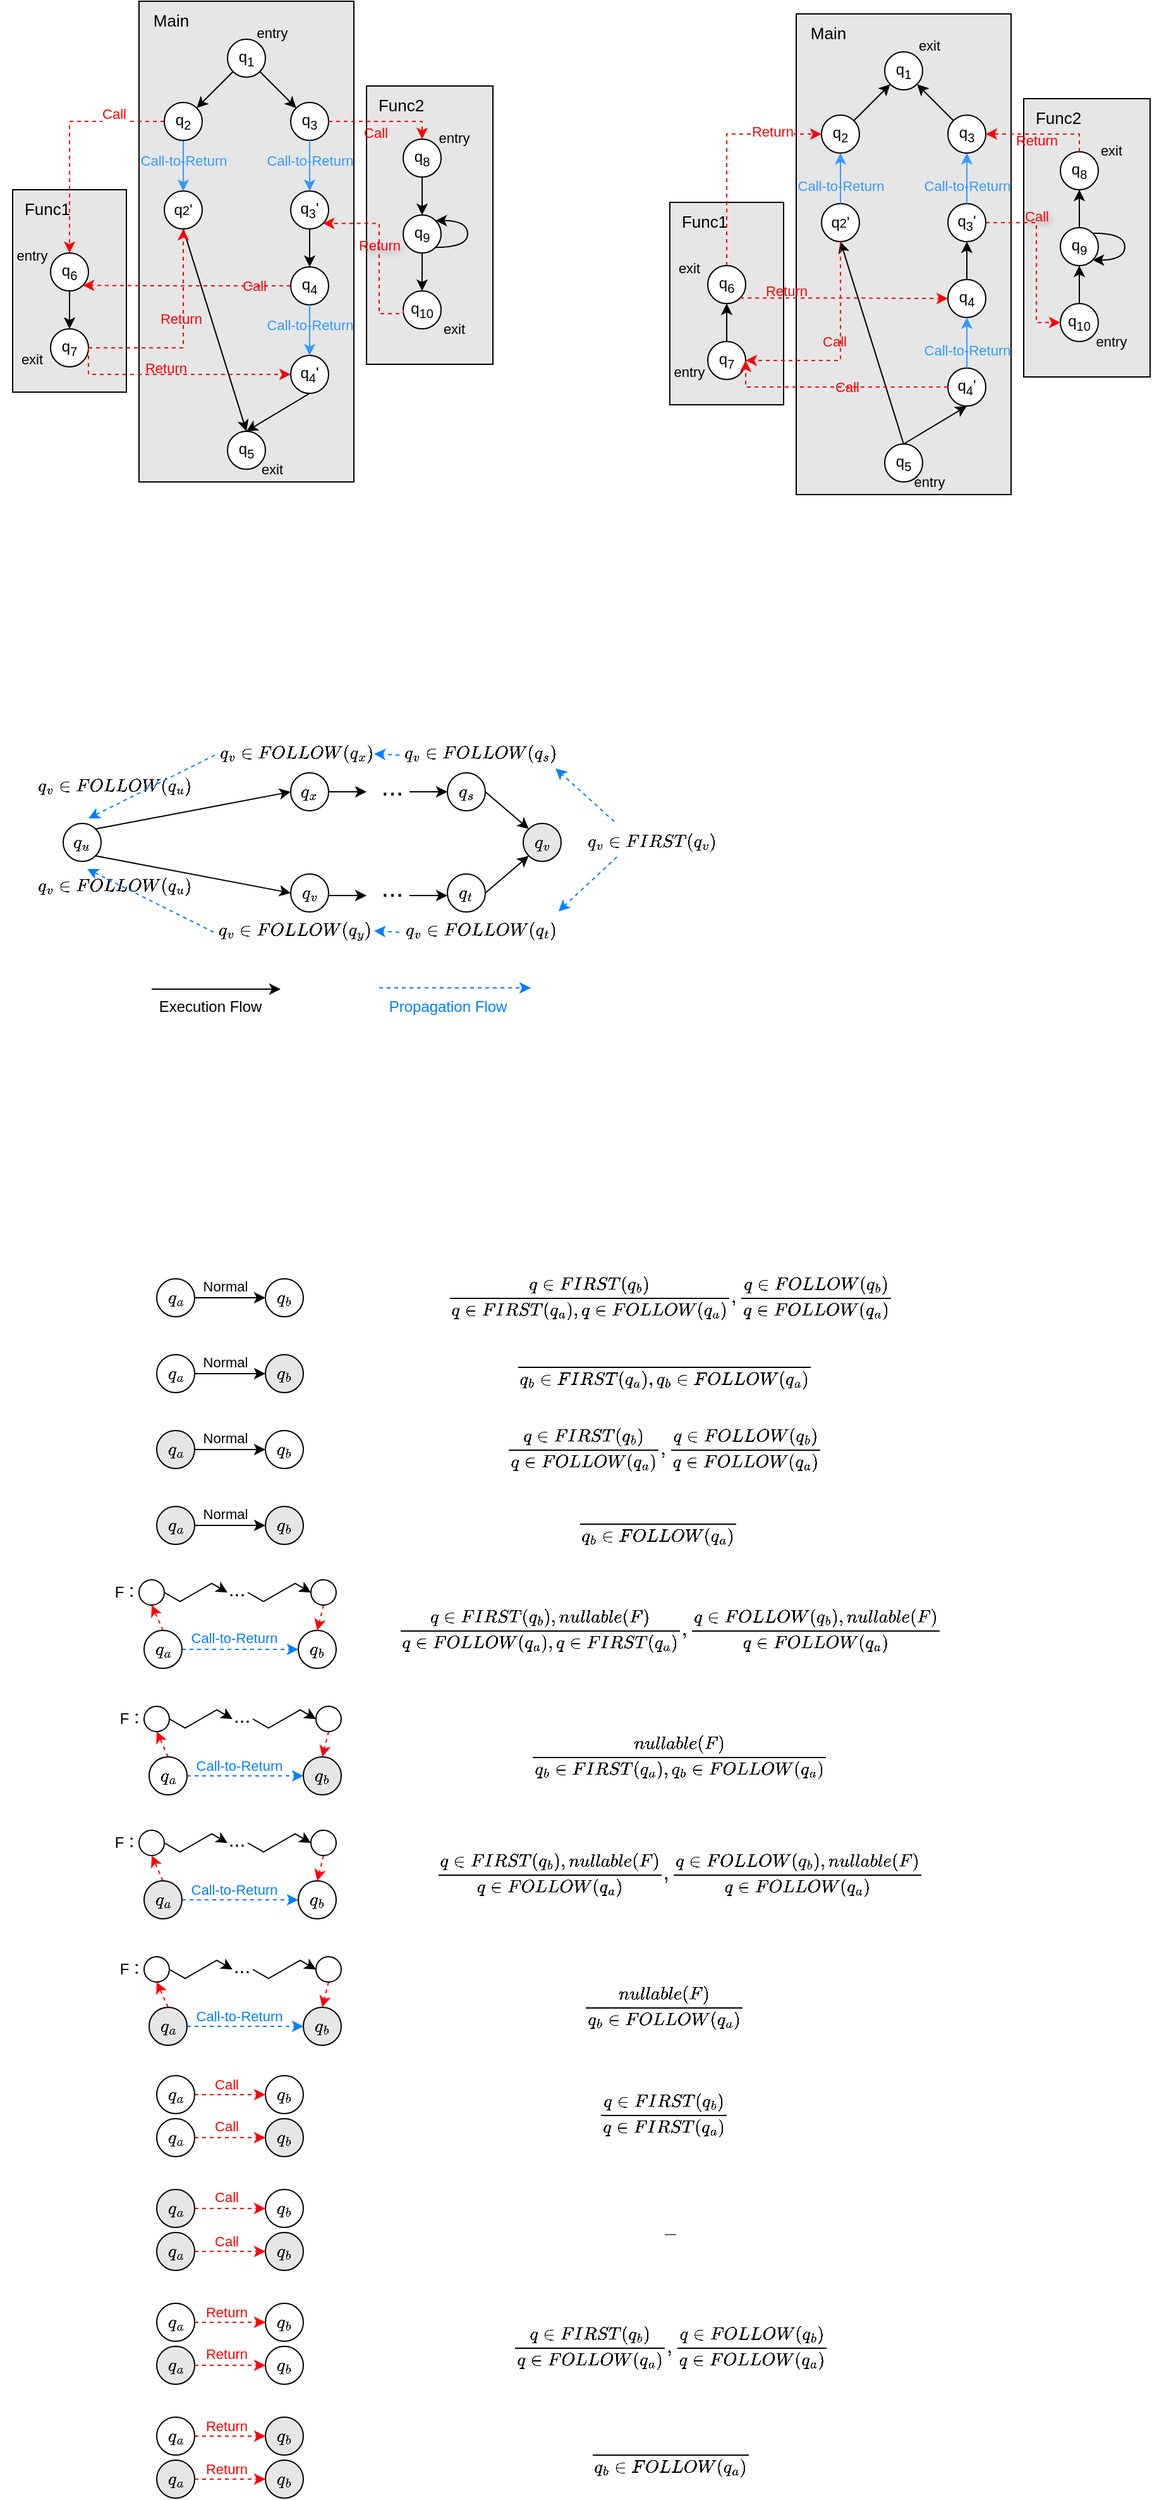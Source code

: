 <mxfile version="26.1.1">
  <diagram name="Page-1" id="A7k74kE_RhITa8ARLkci">
    <mxGraphModel dx="2074" dy="1145" grid="1" gridSize="10" guides="1" tooltips="1" connect="1" arrows="1" fold="1" page="1" pageScale="1" pageWidth="827" pageHeight="1169" math="1" shadow="0">
      <root>
        <mxCell id="0" />
        <mxCell id="1" parent="0" />
        <mxCell id="d1ezA-FeV2UQNvriFKlT-59" value="" style="group" parent="1" vertex="1" connectable="0">
          <mxGeometry x="350" y="157" width="100" height="220" as="geometry" />
        </mxCell>
        <mxCell id="d1ezA-FeV2UQNvriFKlT-60" value="" style="rounded=0;whiteSpace=wrap;html=1;fillColor=#E6E6E6;" parent="d1ezA-FeV2UQNvriFKlT-59" vertex="1">
          <mxGeometry width="100.0" height="220.0" as="geometry" />
        </mxCell>
        <mxCell id="d1ezA-FeV2UQNvriFKlT-61" value="&lt;font style=&quot;font-size: 13px;&quot;&gt;Func2&lt;/font&gt;" style="text;html=1;align=center;verticalAlign=middle;resizable=0;points=[];autosize=1;strokeColor=none;fillColor=none;" parent="d1ezA-FeV2UQNvriFKlT-59" vertex="1">
          <mxGeometry x="-2.941" width="60" height="30" as="geometry" />
        </mxCell>
        <mxCell id="d1ezA-FeV2UQNvriFKlT-71" value="&lt;font style=&quot;font-size: 11px;&quot;&gt;entry&lt;/font&gt;" style="text;html=1;align=center;verticalAlign=middle;resizable=0;points=[];autosize=1;strokeColor=none;fillColor=none;" parent="d1ezA-FeV2UQNvriFKlT-59" vertex="1">
          <mxGeometry x="44" y="26" width="50" height="30" as="geometry" />
        </mxCell>
        <mxCell id="d1ezA-FeV2UQNvriFKlT-72" value="&lt;font style=&quot;font-size: 11px;&quot;&gt;exit&lt;/font&gt;" style="text;html=1;align=center;verticalAlign=middle;resizable=0;points=[];autosize=1;strokeColor=none;fillColor=none;" parent="d1ezA-FeV2UQNvriFKlT-59" vertex="1">
          <mxGeometry x="49" y="177" width="40" height="30" as="geometry" />
        </mxCell>
        <mxCell id="d1ezA-FeV2UQNvriFKlT-55" value="" style="group" parent="1" vertex="1" connectable="0">
          <mxGeometry x="70" y="239" width="90" height="180" as="geometry" />
        </mxCell>
        <mxCell id="d1ezA-FeV2UQNvriFKlT-56" value="" style="rounded=0;whiteSpace=wrap;html=1;fillColor=#E6E6E6;" parent="d1ezA-FeV2UQNvriFKlT-55" vertex="1">
          <mxGeometry width="90" height="160" as="geometry" />
        </mxCell>
        <mxCell id="d1ezA-FeV2UQNvriFKlT-57" value="&lt;font style=&quot;font-size: 13px;&quot;&gt;Func1&lt;/font&gt;" style="text;html=1;align=center;verticalAlign=middle;resizable=0;points=[];autosize=1;strokeColor=none;fillColor=none;" parent="d1ezA-FeV2UQNvriFKlT-55" vertex="1">
          <mxGeometry x="-2.647" width="60" height="30" as="geometry" />
        </mxCell>
        <mxCell id="d1ezA-FeV2UQNvriFKlT-69" value="&lt;font style=&quot;font-size: 11px;&quot;&gt;entry&lt;/font&gt;" style="text;html=1;align=center;verticalAlign=middle;resizable=0;points=[];autosize=1;strokeColor=none;fillColor=none;" parent="d1ezA-FeV2UQNvriFKlT-55" vertex="1">
          <mxGeometry x="-10" y="37" width="50" height="30" as="geometry" />
        </mxCell>
        <mxCell id="d1ezA-FeV2UQNvriFKlT-70" value="&lt;font style=&quot;font-size: 11px;&quot;&gt;exit&lt;/font&gt;" style="text;html=1;align=center;verticalAlign=middle;resizable=0;points=[];autosize=1;strokeColor=none;fillColor=none;" parent="d1ezA-FeV2UQNvriFKlT-55" vertex="1">
          <mxGeometry x="-5" y="119" width="40" height="30" as="geometry" />
        </mxCell>
        <mxCell id="d1ezA-FeV2UQNvriFKlT-53" value="" style="group" parent="1" vertex="1" connectable="0">
          <mxGeometry x="170" y="90" width="170" height="385" as="geometry" />
        </mxCell>
        <mxCell id="d1ezA-FeV2UQNvriFKlT-50" value="" style="rounded=0;whiteSpace=wrap;html=1;fillColor=#E6E6E6;" parent="d1ezA-FeV2UQNvriFKlT-53" vertex="1">
          <mxGeometry width="170" height="380.0" as="geometry" />
        </mxCell>
        <mxCell id="d1ezA-FeV2UQNvriFKlT-52" value="&lt;font style=&quot;font-size: 13px;&quot;&gt;Main&lt;/font&gt;" style="text;html=1;align=center;verticalAlign=middle;resizable=0;points=[];autosize=1;strokeColor=none;fillColor=none;" parent="d1ezA-FeV2UQNvriFKlT-53" vertex="1">
          <mxGeometry width="50" height="30" as="geometry" />
        </mxCell>
        <mxCell id="d1ezA-FeV2UQNvriFKlT-64" value="&lt;font style=&quot;font-size: 11px;&quot;&gt;entry&lt;/font&gt;" style="text;html=1;align=center;verticalAlign=middle;resizable=0;points=[];autosize=1;strokeColor=none;fillColor=none;" parent="d1ezA-FeV2UQNvriFKlT-53" vertex="1">
          <mxGeometry x="80" y="10" width="50" height="30" as="geometry" />
        </mxCell>
        <mxCell id="d1ezA-FeV2UQNvriFKlT-68" value="&lt;font style=&quot;font-size: 11px;&quot;&gt;exit&lt;/font&gt;" style="text;html=1;align=center;verticalAlign=middle;resizable=0;points=[];autosize=1;strokeColor=none;fillColor=none;" parent="d1ezA-FeV2UQNvriFKlT-53" vertex="1">
          <mxGeometry x="85" y="355" width="40" height="30" as="geometry" />
        </mxCell>
        <mxCell id="d1ezA-FeV2UQNvriFKlT-7" style="rounded=0;orthogonalLoop=1;jettySize=auto;html=1;exitX=0;exitY=1;exitDx=0;exitDy=0;entryX=1;entryY=0;entryDx=0;entryDy=0;" parent="1" source="d1ezA-FeV2UQNvriFKlT-1" target="d1ezA-FeV2UQNvriFKlT-3" edge="1">
          <mxGeometry relative="1" as="geometry" />
        </mxCell>
        <mxCell id="d1ezA-FeV2UQNvriFKlT-8" style="rounded=0;orthogonalLoop=1;jettySize=auto;html=1;exitX=1;exitY=1;exitDx=0;exitDy=0;entryX=0;entryY=0;entryDx=0;entryDy=0;" parent="1" source="d1ezA-FeV2UQNvriFKlT-1" target="d1ezA-FeV2UQNvriFKlT-6" edge="1">
          <mxGeometry relative="1" as="geometry" />
        </mxCell>
        <mxCell id="d1ezA-FeV2UQNvriFKlT-1" value="q&lt;sub&gt;1&lt;/sub&gt;" style="ellipse;whiteSpace=wrap;html=1;aspect=fixed;" parent="1" vertex="1">
          <mxGeometry x="240" y="120" width="30" height="30" as="geometry" />
        </mxCell>
        <mxCell id="d1ezA-FeV2UQNvriFKlT-22" style="rounded=0;orthogonalLoop=1;jettySize=auto;html=1;exitX=0.5;exitY=1;exitDx=0;exitDy=0;entryX=0.5;entryY=0;entryDx=0;entryDy=0;" parent="1" source="d1ezA-FeV2UQNvriFKlT-2" target="d1ezA-FeV2UQNvriFKlT-21" edge="1">
          <mxGeometry relative="1" as="geometry" />
        </mxCell>
        <mxCell id="d1ezA-FeV2UQNvriFKlT-2" value="q&lt;span style=&quot;font-size: 10px;&quot;&gt;2&lt;/span&gt;&#39;" style="ellipse;whiteSpace=wrap;html=1;aspect=fixed;" parent="1" vertex="1">
          <mxGeometry x="190" y="240" width="30" height="30" as="geometry" />
        </mxCell>
        <mxCell id="d1ezA-FeV2UQNvriFKlT-4" style="edgeStyle=orthogonalEdgeStyle;rounded=0;orthogonalLoop=1;jettySize=auto;html=1;exitX=0.5;exitY=1;exitDx=0;exitDy=0;entryX=0.5;entryY=0;entryDx=0;entryDy=0;strokeColor=#3399FF;" parent="1" source="d1ezA-FeV2UQNvriFKlT-3" target="d1ezA-FeV2UQNvriFKlT-2" edge="1">
          <mxGeometry relative="1" as="geometry" />
        </mxCell>
        <mxCell id="d1ezA-FeV2UQNvriFKlT-5" value="&lt;font color=&quot;#3399ff&quot;&gt;Call-to-Return&lt;/font&gt;" style="edgeLabel;html=1;align=center;verticalAlign=middle;resizable=0;points=[];labelBackgroundColor=none;" parent="d1ezA-FeV2UQNvriFKlT-4" vertex="1" connectable="0">
          <mxGeometry x="-0.25" relative="1" as="geometry">
            <mxPoint y="1" as="offset" />
          </mxGeometry>
        </mxCell>
        <mxCell id="d1ezA-FeV2UQNvriFKlT-32" style="edgeStyle=orthogonalEdgeStyle;rounded=0;orthogonalLoop=1;jettySize=auto;html=1;exitX=0;exitY=0.5;exitDx=0;exitDy=0;entryX=0.5;entryY=0;entryDx=0;entryDy=0;dashed=1;strokeColor=#FF0000;" parent="1" source="d1ezA-FeV2UQNvriFKlT-3" target="d1ezA-FeV2UQNvriFKlT-28" edge="1">
          <mxGeometry relative="1" as="geometry" />
        </mxCell>
        <mxCell id="d1ezA-FeV2UQNvriFKlT-34" value="&lt;font color=&quot;#ff0000&quot;&gt;Call&lt;/font&gt;" style="edgeLabel;html=1;align=center;verticalAlign=middle;resizable=0;points=[];" parent="d1ezA-FeV2UQNvriFKlT-32" vertex="1" connectable="0">
          <mxGeometry x="0.178" y="2" relative="1" as="geometry">
            <mxPoint x="33" y="-37" as="offset" />
          </mxGeometry>
        </mxCell>
        <mxCell id="d1ezA-FeV2UQNvriFKlT-3" value="q&lt;sub&gt;2&lt;/sub&gt;" style="ellipse;whiteSpace=wrap;html=1;aspect=fixed;" parent="1" vertex="1">
          <mxGeometry x="190" y="170" width="30" height="30" as="geometry" />
        </mxCell>
        <mxCell id="d1ezA-FeV2UQNvriFKlT-6" value="q&lt;sub&gt;3&lt;/sub&gt;" style="ellipse;whiteSpace=wrap;html=1;aspect=fixed;" parent="1" vertex="1">
          <mxGeometry x="290" y="170" width="30" height="30" as="geometry" />
        </mxCell>
        <mxCell id="d1ezA-FeV2UQNvriFKlT-16" style="edgeStyle=orthogonalEdgeStyle;rounded=0;orthogonalLoop=1;jettySize=auto;html=1;exitX=0.5;exitY=1;exitDx=0;exitDy=0;entryX=0.5;entryY=0;entryDx=0;entryDy=0;" parent="1" source="d1ezA-FeV2UQNvriFKlT-10" target="d1ezA-FeV2UQNvriFKlT-14" edge="1">
          <mxGeometry relative="1" as="geometry" />
        </mxCell>
        <mxCell id="d1ezA-FeV2UQNvriFKlT-10" value="q&lt;sub&gt;3&lt;/sub&gt;&#39;" style="ellipse;whiteSpace=wrap;html=1;aspect=fixed;" parent="1" vertex="1">
          <mxGeometry x="290" y="240" width="30" height="30" as="geometry" />
        </mxCell>
        <mxCell id="d1ezA-FeV2UQNvriFKlT-14" value="q&lt;sub&gt;4&lt;/sub&gt;" style="ellipse;whiteSpace=wrap;html=1;aspect=fixed;" parent="1" vertex="1">
          <mxGeometry x="290" y="300" width="30" height="30" as="geometry" />
        </mxCell>
        <mxCell id="d1ezA-FeV2UQNvriFKlT-23" style="rounded=0;orthogonalLoop=1;jettySize=auto;html=1;exitX=0.5;exitY=1;exitDx=0;exitDy=0;entryX=0.5;entryY=0;entryDx=0;entryDy=0;" parent="1" source="d1ezA-FeV2UQNvriFKlT-15" target="d1ezA-FeV2UQNvriFKlT-21" edge="1">
          <mxGeometry relative="1" as="geometry" />
        </mxCell>
        <mxCell id="d1ezA-FeV2UQNvriFKlT-15" value="q&lt;sub&gt;4&lt;/sub&gt;&#39;" style="ellipse;whiteSpace=wrap;html=1;aspect=fixed;" parent="1" vertex="1">
          <mxGeometry x="290" y="370" width="30" height="30" as="geometry" />
        </mxCell>
        <mxCell id="d1ezA-FeV2UQNvriFKlT-17" style="edgeStyle=orthogonalEdgeStyle;rounded=0;orthogonalLoop=1;jettySize=auto;html=1;exitX=0.5;exitY=1;exitDx=0;exitDy=0;entryX=0.5;entryY=0;entryDx=0;entryDy=0;strokeColor=#3399FF;" parent="1" source="d1ezA-FeV2UQNvriFKlT-6" target="d1ezA-FeV2UQNvriFKlT-10" edge="1">
          <mxGeometry relative="1" as="geometry">
            <mxPoint x="215" y="210" as="sourcePoint" />
            <mxPoint x="215" y="250" as="targetPoint" />
          </mxGeometry>
        </mxCell>
        <mxCell id="d1ezA-FeV2UQNvriFKlT-18" value="&lt;font color=&quot;#3399ff&quot;&gt;Call-to-Return&lt;/font&gt;" style="edgeLabel;html=1;align=center;verticalAlign=middle;resizable=0;points=[];labelBackgroundColor=none;" parent="d1ezA-FeV2UQNvriFKlT-17" vertex="1" connectable="0">
          <mxGeometry x="-0.25" relative="1" as="geometry">
            <mxPoint y="1" as="offset" />
          </mxGeometry>
        </mxCell>
        <mxCell id="d1ezA-FeV2UQNvriFKlT-19" style="edgeStyle=orthogonalEdgeStyle;rounded=0;orthogonalLoop=1;jettySize=auto;html=1;exitX=0.5;exitY=1;exitDx=0;exitDy=0;entryX=0.5;entryY=0;entryDx=0;entryDy=0;strokeColor=#3399FF;" parent="1" source="d1ezA-FeV2UQNvriFKlT-14" target="d1ezA-FeV2UQNvriFKlT-15" edge="1">
          <mxGeometry relative="1" as="geometry">
            <mxPoint x="225" y="220" as="sourcePoint" />
            <mxPoint x="225" y="260" as="targetPoint" />
          </mxGeometry>
        </mxCell>
        <mxCell id="d1ezA-FeV2UQNvriFKlT-20" value="&lt;font color=&quot;#3399ff&quot;&gt;Call-to-Return&lt;/font&gt;" style="edgeLabel;html=1;align=center;verticalAlign=middle;resizable=0;points=[];labelBackgroundColor=none;" parent="d1ezA-FeV2UQNvriFKlT-19" vertex="1" connectable="0">
          <mxGeometry x="-0.25" relative="1" as="geometry">
            <mxPoint y="1" as="offset" />
          </mxGeometry>
        </mxCell>
        <mxCell id="d1ezA-FeV2UQNvriFKlT-21" value="q&lt;sub&gt;5&lt;/sub&gt;" style="ellipse;whiteSpace=wrap;html=1;aspect=fixed;" parent="1" vertex="1">
          <mxGeometry x="240" y="430" width="30" height="30" as="geometry" />
        </mxCell>
        <mxCell id="d1ezA-FeV2UQNvriFKlT-27" style="edgeStyle=orthogonalEdgeStyle;rounded=0;orthogonalLoop=1;jettySize=auto;html=1;exitX=0.5;exitY=1;exitDx=0;exitDy=0;entryX=0.5;entryY=0;entryDx=0;entryDy=0;" parent="1" source="d1ezA-FeV2UQNvriFKlT-28" target="d1ezA-FeV2UQNvriFKlT-29" edge="1">
          <mxGeometry relative="1" as="geometry" />
        </mxCell>
        <mxCell id="d1ezA-FeV2UQNvriFKlT-28" value="q&lt;sub&gt;6&lt;/sub&gt;" style="ellipse;whiteSpace=wrap;html=1;aspect=fixed;" parent="1" vertex="1">
          <mxGeometry x="100" y="289" width="30" height="30" as="geometry" />
        </mxCell>
        <mxCell id="d1ezA-FeV2UQNvriFKlT-33" style="edgeStyle=orthogonalEdgeStyle;rounded=0;orthogonalLoop=1;jettySize=auto;html=1;exitX=1;exitY=0.5;exitDx=0;exitDy=0;entryX=0.5;entryY=1;entryDx=0;entryDy=0;dashed=1;strokeColor=#FF0000;" parent="1" source="d1ezA-FeV2UQNvriFKlT-29" target="d1ezA-FeV2UQNvriFKlT-2" edge="1">
          <mxGeometry relative="1" as="geometry" />
        </mxCell>
        <mxCell id="d1ezA-FeV2UQNvriFKlT-35" value="&lt;font color=&quot;#ff0000&quot;&gt;Return&lt;/font&gt;" style="edgeLabel;html=1;align=center;verticalAlign=middle;resizable=0;points=[];labelBackgroundColor=none;" parent="d1ezA-FeV2UQNvriFKlT-33" vertex="1" connectable="0">
          <mxGeometry x="-0.565" relative="1" as="geometry">
            <mxPoint x="36" y="-23" as="offset" />
          </mxGeometry>
        </mxCell>
        <mxCell id="d1ezA-FeV2UQNvriFKlT-29" value="q&lt;sub&gt;7&lt;/sub&gt;" style="ellipse;whiteSpace=wrap;html=1;aspect=fixed;" parent="1" vertex="1">
          <mxGeometry x="100" y="349" width="30" height="30" as="geometry" />
        </mxCell>
        <mxCell id="d1ezA-FeV2UQNvriFKlT-36" style="edgeStyle=orthogonalEdgeStyle;rounded=0;orthogonalLoop=1;jettySize=auto;html=1;exitX=1;exitY=0.5;exitDx=0;exitDy=0;entryX=0;entryY=0.5;entryDx=0;entryDy=0;dashed=1;strokeColor=#FF0000;" parent="1" source="d1ezA-FeV2UQNvriFKlT-29" target="d1ezA-FeV2UQNvriFKlT-15" edge="1">
          <mxGeometry relative="1" as="geometry">
            <mxPoint x="150" y="385" as="sourcePoint" />
            <mxPoint x="215" y="280" as="targetPoint" />
            <Array as="points">
              <mxPoint x="130" y="385" />
            </Array>
          </mxGeometry>
        </mxCell>
        <mxCell id="d1ezA-FeV2UQNvriFKlT-37" value="&lt;font color=&quot;#ff0000&quot;&gt;Return&lt;/font&gt;" style="edgeLabel;html=1;align=center;verticalAlign=middle;resizable=0;points=[];labelBackgroundColor=none;" parent="d1ezA-FeV2UQNvriFKlT-36" vertex="1" connectable="0">
          <mxGeometry x="-0.565" relative="1" as="geometry">
            <mxPoint x="42" y="-5" as="offset" />
          </mxGeometry>
        </mxCell>
        <mxCell id="d1ezA-FeV2UQNvriFKlT-38" style="edgeStyle=orthogonalEdgeStyle;rounded=0;orthogonalLoop=1;jettySize=auto;html=1;exitX=0;exitY=0.5;exitDx=0;exitDy=0;entryX=1;entryY=1;entryDx=0;entryDy=0;dashed=1;strokeColor=#FF0000;" parent="1" source="d1ezA-FeV2UQNvriFKlT-14" target="d1ezA-FeV2UQNvriFKlT-28" edge="1">
          <mxGeometry relative="1" as="geometry">
            <mxPoint x="200" y="195" as="sourcePoint" />
            <mxPoint x="135" y="310" as="targetPoint" />
          </mxGeometry>
        </mxCell>
        <mxCell id="d1ezA-FeV2UQNvriFKlT-39" value="&lt;font color=&quot;#ff0000&quot;&gt;Call&lt;/font&gt;" style="edgeLabel;html=1;align=center;verticalAlign=middle;resizable=0;points=[];labelBackgroundColor=none;" parent="d1ezA-FeV2UQNvriFKlT-38" vertex="1" connectable="0">
          <mxGeometry x="0.178" y="2" relative="1" as="geometry">
            <mxPoint x="67" y="-2" as="offset" />
          </mxGeometry>
        </mxCell>
        <mxCell id="d1ezA-FeV2UQNvriFKlT-43" style="edgeStyle=orthogonalEdgeStyle;rounded=0;orthogonalLoop=1;jettySize=auto;html=1;exitX=0.5;exitY=1;exitDx=0;exitDy=0;entryX=0.5;entryY=0;entryDx=0;entryDy=0;" parent="1" source="d1ezA-FeV2UQNvriFKlT-40" target="d1ezA-FeV2UQNvriFKlT-41" edge="1">
          <mxGeometry relative="1" as="geometry" />
        </mxCell>
        <mxCell id="d1ezA-FeV2UQNvriFKlT-40" value="q&lt;sub&gt;8&lt;/sub&gt;" style="ellipse;whiteSpace=wrap;html=1;aspect=fixed;" parent="1" vertex="1">
          <mxGeometry x="379" y="199" width="30" height="30" as="geometry" />
        </mxCell>
        <mxCell id="d1ezA-FeV2UQNvriFKlT-44" style="edgeStyle=orthogonalEdgeStyle;rounded=0;orthogonalLoop=1;jettySize=auto;html=1;exitX=0.5;exitY=1;exitDx=0;exitDy=0;entryX=0.5;entryY=0;entryDx=0;entryDy=0;" parent="1" source="d1ezA-FeV2UQNvriFKlT-41" target="d1ezA-FeV2UQNvriFKlT-42" edge="1">
          <mxGeometry relative="1" as="geometry" />
        </mxCell>
        <mxCell id="d1ezA-FeV2UQNvriFKlT-41" value="q&lt;sub&gt;9&lt;/sub&gt;" style="ellipse;whiteSpace=wrap;html=1;aspect=fixed;" parent="1" vertex="1">
          <mxGeometry x="379" y="259" width="30" height="30" as="geometry" />
        </mxCell>
        <mxCell id="d1ezA-FeV2UQNvriFKlT-42" value="q&lt;sub&gt;10&lt;/sub&gt;" style="ellipse;whiteSpace=wrap;html=1;aspect=fixed;" parent="1" vertex="1">
          <mxGeometry x="379" y="319" width="30" height="30" as="geometry" />
        </mxCell>
        <mxCell id="d1ezA-FeV2UQNvriFKlT-45" style="edgeStyle=orthogonalEdgeStyle;rounded=0;orthogonalLoop=1;jettySize=auto;html=1;exitX=1;exitY=1;exitDx=0;exitDy=0;entryX=1;entryY=0;entryDx=0;entryDy=0;curved=1;" parent="1" source="d1ezA-FeV2UQNvriFKlT-41" target="d1ezA-FeV2UQNvriFKlT-41" edge="1">
          <mxGeometry relative="1" as="geometry">
            <Array as="points">
              <mxPoint x="430" y="285" />
              <mxPoint x="430" y="263" />
            </Array>
          </mxGeometry>
        </mxCell>
        <mxCell id="d1ezA-FeV2UQNvriFKlT-46" style="edgeStyle=orthogonalEdgeStyle;rounded=0;orthogonalLoop=1;jettySize=auto;html=1;exitX=1;exitY=0.5;exitDx=0;exitDy=0;entryX=0.5;entryY=0;entryDx=0;entryDy=0;dashed=1;strokeColor=#FF0000;" parent="1" source="d1ezA-FeV2UQNvriFKlT-6" target="d1ezA-FeV2UQNvriFKlT-40" edge="1">
          <mxGeometry relative="1" as="geometry">
            <mxPoint x="200" y="195" as="sourcePoint" />
            <mxPoint x="135" y="310" as="targetPoint" />
            <Array as="points">
              <mxPoint x="394" y="185" />
            </Array>
          </mxGeometry>
        </mxCell>
        <mxCell id="d1ezA-FeV2UQNvriFKlT-47" value="&lt;font color=&quot;#ff0000&quot;&gt;Call&lt;/font&gt;" style="edgeLabel;html=1;align=center;verticalAlign=middle;resizable=0;points=[];labelBackgroundColor=none;" parent="d1ezA-FeV2UQNvriFKlT-46" vertex="1" connectable="0">
          <mxGeometry x="0.178" y="2" relative="1" as="geometry">
            <mxPoint x="-15" y="11" as="offset" />
          </mxGeometry>
        </mxCell>
        <mxCell id="d1ezA-FeV2UQNvriFKlT-48" style="edgeStyle=orthogonalEdgeStyle;rounded=0;orthogonalLoop=1;jettySize=auto;html=1;exitX=0;exitY=0.5;exitDx=0;exitDy=0;entryX=1;entryY=1;entryDx=0;entryDy=0;dashed=1;strokeColor=#FF0000;" parent="1" source="d1ezA-FeV2UQNvriFKlT-42" target="d1ezA-FeV2UQNvriFKlT-10" edge="1">
          <mxGeometry relative="1" as="geometry">
            <mxPoint x="330" y="195" as="sourcePoint" />
            <mxPoint x="424" y="212" as="targetPoint" />
            <Array as="points">
              <mxPoint x="379" y="337" />
              <mxPoint x="360" y="337" />
              <mxPoint x="360" y="266" />
            </Array>
          </mxGeometry>
        </mxCell>
        <mxCell id="d1ezA-FeV2UQNvriFKlT-49" value="&lt;font color=&quot;#ff0000&quot;&gt;Return&lt;/font&gt;" style="edgeLabel;html=1;align=center;verticalAlign=middle;resizable=0;points=[];textShadow=1;labelBackgroundColor=none;" parent="d1ezA-FeV2UQNvriFKlT-48" vertex="1" connectable="0">
          <mxGeometry x="0.178" y="2" relative="1" as="geometry">
            <mxPoint x="2" y="5" as="offset" />
          </mxGeometry>
        </mxCell>
        <mxCell id="d1ezA-FeV2UQNvriFKlT-128" value="" style="group" parent="1" vertex="1" connectable="0">
          <mxGeometry x="870" y="167" width="100" height="220" as="geometry" />
        </mxCell>
        <mxCell id="d1ezA-FeV2UQNvriFKlT-129" value="" style="rounded=0;whiteSpace=wrap;html=1;fillColor=#E6E6E6;" parent="d1ezA-FeV2UQNvriFKlT-128" vertex="1">
          <mxGeometry width="100.0" height="220.0" as="geometry" />
        </mxCell>
        <mxCell id="d1ezA-FeV2UQNvriFKlT-130" value="&lt;font style=&quot;font-size: 13px;&quot;&gt;Func2&lt;/font&gt;" style="text;html=1;align=center;verticalAlign=middle;resizable=0;points=[];autosize=1;strokeColor=none;fillColor=none;" parent="d1ezA-FeV2UQNvriFKlT-128" vertex="1">
          <mxGeometry x="-2.941" width="60" height="30" as="geometry" />
        </mxCell>
        <mxCell id="d1ezA-FeV2UQNvriFKlT-131" value="&lt;font style=&quot;font-size: 11px;&quot;&gt;exit&lt;/font&gt;" style="text;html=1;align=center;verticalAlign=middle;resizable=0;points=[];autosize=1;strokeColor=none;fillColor=none;" parent="d1ezA-FeV2UQNvriFKlT-128" vertex="1">
          <mxGeometry x="49" y="26" width="40" height="30" as="geometry" />
        </mxCell>
        <mxCell id="d1ezA-FeV2UQNvriFKlT-132" value="&lt;font style=&quot;font-size: 11px;&quot;&gt;entry&lt;/font&gt;" style="text;html=1;align=center;verticalAlign=middle;resizable=0;points=[];autosize=1;strokeColor=none;fillColor=none;" parent="d1ezA-FeV2UQNvriFKlT-128" vertex="1">
          <mxGeometry x="44" y="177" width="50" height="30" as="geometry" />
        </mxCell>
        <mxCell id="d1ezA-FeV2UQNvriFKlT-133" value="" style="group" parent="1" vertex="1" connectable="0">
          <mxGeometry x="590" y="249" width="90" height="180" as="geometry" />
        </mxCell>
        <mxCell id="d1ezA-FeV2UQNvriFKlT-134" value="" style="rounded=0;whiteSpace=wrap;html=1;fillColor=#E6E6E6;" parent="d1ezA-FeV2UQNvriFKlT-133" vertex="1">
          <mxGeometry width="90" height="160" as="geometry" />
        </mxCell>
        <mxCell id="d1ezA-FeV2UQNvriFKlT-135" value="&lt;font style=&quot;font-size: 13px;&quot;&gt;Func1&lt;/font&gt;" style="text;html=1;align=center;verticalAlign=middle;resizable=0;points=[];autosize=1;strokeColor=none;fillColor=none;" parent="d1ezA-FeV2UQNvriFKlT-133" vertex="1">
          <mxGeometry x="-2.647" width="60" height="30" as="geometry" />
        </mxCell>
        <mxCell id="d1ezA-FeV2UQNvriFKlT-136" value="&lt;font style=&quot;font-size: 11px;&quot;&gt;exit&lt;/font&gt;" style="text;html=1;align=center;verticalAlign=middle;resizable=0;points=[];autosize=1;strokeColor=none;fillColor=none;" parent="d1ezA-FeV2UQNvriFKlT-133" vertex="1">
          <mxGeometry x="-5" y="37" width="40" height="30" as="geometry" />
        </mxCell>
        <mxCell id="d1ezA-FeV2UQNvriFKlT-137" value="&lt;font style=&quot;font-size: 11px;&quot;&gt;entry&lt;/font&gt;" style="text;html=1;align=center;verticalAlign=middle;resizable=0;points=[];autosize=1;strokeColor=none;fillColor=none;" parent="d1ezA-FeV2UQNvriFKlT-133" vertex="1">
          <mxGeometry x="-10" y="119" width="50" height="30" as="geometry" />
        </mxCell>
        <mxCell id="d1ezA-FeV2UQNvriFKlT-138" value="" style="group" parent="1" vertex="1" connectable="0">
          <mxGeometry x="690" y="100" width="170" height="385" as="geometry" />
        </mxCell>
        <mxCell id="d1ezA-FeV2UQNvriFKlT-139" value="" style="rounded=0;whiteSpace=wrap;html=1;fillColor=#E6E6E6;" parent="d1ezA-FeV2UQNvriFKlT-138" vertex="1">
          <mxGeometry width="170" height="380.0" as="geometry" />
        </mxCell>
        <mxCell id="d1ezA-FeV2UQNvriFKlT-140" value="&lt;font style=&quot;font-size: 13px;&quot;&gt;Main&lt;/font&gt;" style="text;html=1;align=center;verticalAlign=middle;resizable=0;points=[];autosize=1;strokeColor=none;fillColor=none;" parent="d1ezA-FeV2UQNvriFKlT-138" vertex="1">
          <mxGeometry width="50" height="30" as="geometry" />
        </mxCell>
        <mxCell id="d1ezA-FeV2UQNvriFKlT-141" value="&lt;font style=&quot;font-size: 11px;&quot;&gt;exit&lt;/font&gt;" style="text;html=1;align=center;verticalAlign=middle;resizable=0;points=[];autosize=1;strokeColor=none;fillColor=none;" parent="d1ezA-FeV2UQNvriFKlT-138" vertex="1">
          <mxGeometry x="85" y="10" width="40" height="30" as="geometry" />
        </mxCell>
        <mxCell id="d1ezA-FeV2UQNvriFKlT-142" value="&lt;font style=&quot;font-size: 11px;&quot;&gt;entry&lt;/font&gt;" style="text;html=1;align=center;verticalAlign=middle;resizable=0;points=[];autosize=1;strokeColor=none;fillColor=none;" parent="d1ezA-FeV2UQNvriFKlT-138" vertex="1">
          <mxGeometry x="80" y="355" width="50" height="30" as="geometry" />
        </mxCell>
        <mxCell id="d1ezA-FeV2UQNvriFKlT-144" style="rounded=0;orthogonalLoop=1;jettySize=auto;html=1;entryX=1;entryY=1;entryDx=0;entryDy=0;exitX=0;exitY=0;exitDx=0;exitDy=0;" parent="1" source="d1ezA-FeV2UQNvriFKlT-153" target="d1ezA-FeV2UQNvriFKlT-145" edge="1">
          <mxGeometry relative="1" as="geometry">
            <mxPoint x="930" y="100" as="sourcePoint" />
          </mxGeometry>
        </mxCell>
        <mxCell id="d1ezA-FeV2UQNvriFKlT-145" value="q&lt;sub&gt;1&lt;/sub&gt;" style="ellipse;whiteSpace=wrap;html=1;aspect=fixed;" parent="1" vertex="1">
          <mxGeometry x="760" y="130" width="30" height="30" as="geometry" />
        </mxCell>
        <mxCell id="d1ezA-FeV2UQNvriFKlT-146" style="rounded=0;orthogonalLoop=1;jettySize=auto;html=1;entryX=0.5;entryY=1;entryDx=0;entryDy=0;exitX=0.5;exitY=0;exitDx=0;exitDy=0;" parent="1" source="d1ezA-FeV2UQNvriFKlT-163" target="d1ezA-FeV2UQNvriFKlT-147" edge="1">
          <mxGeometry relative="1" as="geometry">
            <mxPoint x="690" y="611" as="sourcePoint" />
          </mxGeometry>
        </mxCell>
        <mxCell id="d1ezA-FeV2UQNvriFKlT-147" value="q&lt;span style=&quot;font-size: 10px;&quot;&gt;2&lt;/span&gt;&#39;" style="ellipse;whiteSpace=wrap;html=1;aspect=fixed;" parent="1" vertex="1">
          <mxGeometry x="710" y="250" width="30" height="30" as="geometry" />
        </mxCell>
        <mxCell id="d1ezA-FeV2UQNvriFKlT-148" style="edgeStyle=orthogonalEdgeStyle;rounded=0;orthogonalLoop=1;jettySize=auto;html=1;entryX=0.5;entryY=1;entryDx=0;entryDy=0;strokeColor=#3399FF;exitX=0.5;exitY=0;exitDx=0;exitDy=0;" parent="1" source="d1ezA-FeV2UQNvriFKlT-147" target="d1ezA-FeV2UQNvriFKlT-152" edge="1">
          <mxGeometry relative="1" as="geometry">
            <mxPoint x="940" y="90" as="sourcePoint" />
          </mxGeometry>
        </mxCell>
        <mxCell id="d1ezA-FeV2UQNvriFKlT-149" value="&lt;font color=&quot;#3399ff&quot;&gt;Call-to-Return&lt;/font&gt;" style="edgeLabel;html=1;align=center;verticalAlign=middle;resizable=0;points=[];labelBackgroundColor=none;" parent="d1ezA-FeV2UQNvriFKlT-148" vertex="1" connectable="0">
          <mxGeometry x="-0.25" relative="1" as="geometry">
            <mxPoint y="1" as="offset" />
          </mxGeometry>
        </mxCell>
        <mxCell id="d1ezA-FeV2UQNvriFKlT-150" style="edgeStyle=orthogonalEdgeStyle;rounded=0;orthogonalLoop=1;jettySize=auto;html=1;entryX=0;entryY=0.5;entryDx=0;entryDy=0;dashed=1;strokeColor=#FF0000;exitX=0.5;exitY=0;exitDx=0;exitDy=0;" parent="1" source="d1ezA-FeV2UQNvriFKlT-165" target="d1ezA-FeV2UQNvriFKlT-152" edge="1">
          <mxGeometry relative="1" as="geometry">
            <mxPoint x="590" y="190" as="sourcePoint" />
          </mxGeometry>
        </mxCell>
        <mxCell id="d1ezA-FeV2UQNvriFKlT-151" value="&lt;font color=&quot;#ff0000&quot;&gt;Return&lt;/font&gt;" style="edgeLabel;html=1;align=center;verticalAlign=middle;resizable=0;points=[];" parent="d1ezA-FeV2UQNvriFKlT-150" vertex="1" connectable="0">
          <mxGeometry x="0.178" y="2" relative="1" as="geometry">
            <mxPoint x="34" as="offset" />
          </mxGeometry>
        </mxCell>
        <mxCell id="d1ezA-FeV2UQNvriFKlT-183" style="rounded=0;orthogonalLoop=1;jettySize=auto;html=1;exitX=1;exitY=0;exitDx=0;exitDy=0;entryX=0;entryY=1;entryDx=0;entryDy=0;" parent="1" source="d1ezA-FeV2UQNvriFKlT-152" target="d1ezA-FeV2UQNvriFKlT-145" edge="1">
          <mxGeometry relative="1" as="geometry" />
        </mxCell>
        <mxCell id="d1ezA-FeV2UQNvriFKlT-152" value="q&lt;sub&gt;2&lt;/sub&gt;" style="ellipse;whiteSpace=wrap;html=1;aspect=fixed;" parent="1" vertex="1">
          <mxGeometry x="710" y="180" width="30" height="30" as="geometry" />
        </mxCell>
        <mxCell id="d1ezA-FeV2UQNvriFKlT-153" value="q&lt;sub&gt;3&lt;/sub&gt;" style="ellipse;whiteSpace=wrap;html=1;aspect=fixed;" parent="1" vertex="1">
          <mxGeometry x="810" y="180" width="30" height="30" as="geometry" />
        </mxCell>
        <mxCell id="d1ezA-FeV2UQNvriFKlT-154" style="edgeStyle=orthogonalEdgeStyle;rounded=0;orthogonalLoop=1;jettySize=auto;html=1;entryX=0.5;entryY=1;entryDx=0;entryDy=0;exitX=0.5;exitY=0;exitDx=0;exitDy=0;" parent="1" source="d1ezA-FeV2UQNvriFKlT-156" target="d1ezA-FeV2UQNvriFKlT-155" edge="1">
          <mxGeometry relative="1" as="geometry">
            <mxPoint x="970" y="510" as="sourcePoint" />
          </mxGeometry>
        </mxCell>
        <mxCell id="d1ezA-FeV2UQNvriFKlT-155" value="q&lt;sub&gt;3&lt;/sub&gt;&#39;" style="ellipse;whiteSpace=wrap;html=1;aspect=fixed;" parent="1" vertex="1">
          <mxGeometry x="810" y="250" width="30" height="30" as="geometry" />
        </mxCell>
        <mxCell id="d1ezA-FeV2UQNvriFKlT-156" value="q&lt;sub&gt;4&lt;/sub&gt;" style="ellipse;whiteSpace=wrap;html=1;aspect=fixed;" parent="1" vertex="1">
          <mxGeometry x="810" y="310" width="30" height="30" as="geometry" />
        </mxCell>
        <mxCell id="d1ezA-FeV2UQNvriFKlT-157" style="rounded=0;orthogonalLoop=1;jettySize=auto;html=1;exitX=0.5;exitY=0;exitDx=0;exitDy=0;entryX=0.5;entryY=1;entryDx=0;entryDy=0;" parent="1" source="d1ezA-FeV2UQNvriFKlT-163" target="d1ezA-FeV2UQNvriFKlT-158" edge="1">
          <mxGeometry relative="1" as="geometry">
            <mxPoint x="890" y="550" as="targetPoint" />
          </mxGeometry>
        </mxCell>
        <mxCell id="d1ezA-FeV2UQNvriFKlT-158" value="q&lt;sub&gt;4&lt;/sub&gt;&#39;" style="ellipse;whiteSpace=wrap;html=1;aspect=fixed;" parent="1" vertex="1">
          <mxGeometry x="810" y="380" width="30" height="30" as="geometry" />
        </mxCell>
        <mxCell id="d1ezA-FeV2UQNvriFKlT-159" style="edgeStyle=orthogonalEdgeStyle;rounded=0;orthogonalLoop=1;jettySize=auto;html=1;exitX=0.5;exitY=0;exitDx=0;exitDy=0;strokeColor=#3399FF;entryX=0.5;entryY=1;entryDx=0;entryDy=0;" parent="1" source="d1ezA-FeV2UQNvriFKlT-155" target="d1ezA-FeV2UQNvriFKlT-153" edge="1">
          <mxGeometry relative="1" as="geometry">
            <mxPoint x="735" y="220" as="sourcePoint" />
            <mxPoint x="1050" y="90" as="targetPoint" />
          </mxGeometry>
        </mxCell>
        <mxCell id="d1ezA-FeV2UQNvriFKlT-160" value="&lt;font color=&quot;#3399ff&quot;&gt;Call-to-Return&lt;/font&gt;" style="edgeLabel;html=1;align=center;verticalAlign=middle;resizable=0;points=[];labelBackgroundColor=none;" parent="d1ezA-FeV2UQNvriFKlT-159" vertex="1" connectable="0">
          <mxGeometry x="-0.25" relative="1" as="geometry">
            <mxPoint y="1" as="offset" />
          </mxGeometry>
        </mxCell>
        <mxCell id="d1ezA-FeV2UQNvriFKlT-161" style="edgeStyle=orthogonalEdgeStyle;rounded=0;orthogonalLoop=1;jettySize=auto;html=1;exitX=0.5;exitY=0;exitDx=0;exitDy=0;strokeColor=#3399FF;entryX=0.5;entryY=1;entryDx=0;entryDy=0;" parent="1" source="d1ezA-FeV2UQNvriFKlT-158" target="d1ezA-FeV2UQNvriFKlT-156" edge="1">
          <mxGeometry relative="1" as="geometry">
            <mxPoint x="745" y="230" as="sourcePoint" />
            <mxPoint x="940" y="460" as="targetPoint" />
          </mxGeometry>
        </mxCell>
        <mxCell id="d1ezA-FeV2UQNvriFKlT-162" value="&lt;font color=&quot;#3399ff&quot;&gt;Call-to-Return&lt;/font&gt;" style="edgeLabel;html=1;align=center;verticalAlign=middle;resizable=0;points=[];labelBackgroundColor=none;" parent="d1ezA-FeV2UQNvriFKlT-161" vertex="1" connectable="0">
          <mxGeometry x="-0.25" relative="1" as="geometry">
            <mxPoint y="1" as="offset" />
          </mxGeometry>
        </mxCell>
        <mxCell id="d1ezA-FeV2UQNvriFKlT-163" value="q&lt;sub&gt;5&lt;/sub&gt;" style="ellipse;whiteSpace=wrap;html=1;aspect=fixed;" parent="1" vertex="1">
          <mxGeometry x="760" y="440" width="30" height="30" as="geometry" />
        </mxCell>
        <mxCell id="d1ezA-FeV2UQNvriFKlT-164" style="edgeStyle=orthogonalEdgeStyle;rounded=0;orthogonalLoop=1;jettySize=auto;html=1;entryX=0.5;entryY=1;entryDx=0;entryDy=0;exitX=0.5;exitY=0;exitDx=0;exitDy=0;" parent="1" source="d1ezA-FeV2UQNvriFKlT-168" target="d1ezA-FeV2UQNvriFKlT-165" edge="1">
          <mxGeometry relative="1" as="geometry">
            <mxPoint x="550" y="340" as="sourcePoint" />
          </mxGeometry>
        </mxCell>
        <mxCell id="d1ezA-FeV2UQNvriFKlT-165" value="q&lt;sub&gt;6&lt;/sub&gt;" style="ellipse;whiteSpace=wrap;html=1;aspect=fixed;" parent="1" vertex="1">
          <mxGeometry x="620" y="299" width="30" height="30" as="geometry" />
        </mxCell>
        <mxCell id="d1ezA-FeV2UQNvriFKlT-166" style="edgeStyle=orthogonalEdgeStyle;rounded=0;orthogonalLoop=1;jettySize=auto;html=1;exitX=0.5;exitY=1;exitDx=0;exitDy=0;dashed=1;strokeColor=#FF0000;entryX=1;entryY=0.5;entryDx=0;entryDy=0;" parent="1" source="d1ezA-FeV2UQNvriFKlT-147" target="d1ezA-FeV2UQNvriFKlT-168" edge="1">
          <mxGeometry relative="1" as="geometry">
            <mxPoint x="560" y="500" as="targetPoint" />
          </mxGeometry>
        </mxCell>
        <mxCell id="d1ezA-FeV2UQNvriFKlT-167" value="&lt;font color=&quot;#ff0000&quot;&gt;Call&lt;/font&gt;" style="edgeLabel;html=1;align=center;verticalAlign=middle;resizable=0;points=[];labelBackgroundColor=none;" parent="d1ezA-FeV2UQNvriFKlT-166" vertex="1" connectable="0">
          <mxGeometry x="-0.565" relative="1" as="geometry">
            <mxPoint x="-5" y="42" as="offset" />
          </mxGeometry>
        </mxCell>
        <mxCell id="d1ezA-FeV2UQNvriFKlT-168" value="q&lt;sub&gt;7&lt;/sub&gt;" style="ellipse;whiteSpace=wrap;html=1;aspect=fixed;" parent="1" vertex="1">
          <mxGeometry x="620" y="359" width="30" height="30" as="geometry" />
        </mxCell>
        <mxCell id="d1ezA-FeV2UQNvriFKlT-169" style="edgeStyle=orthogonalEdgeStyle;rounded=0;orthogonalLoop=1;jettySize=auto;html=1;dashed=1;strokeColor=#FF0000;entryX=1;entryY=0.5;entryDx=0;entryDy=0;" parent="1" source="d1ezA-FeV2UQNvriFKlT-158" target="d1ezA-FeV2UQNvriFKlT-168" edge="1">
          <mxGeometry relative="1" as="geometry">
            <mxPoint x="670" y="395" as="sourcePoint" />
            <mxPoint x="610" y="480" as="targetPoint" />
            <Array as="points">
              <mxPoint x="650" y="395" />
            </Array>
          </mxGeometry>
        </mxCell>
        <mxCell id="d1ezA-FeV2UQNvriFKlT-170" value="&lt;font color=&quot;#ff0000&quot;&gt;Call&lt;/font&gt;" style="edgeLabel;html=1;align=center;verticalAlign=middle;resizable=0;points=[];labelBackgroundColor=none;" parent="d1ezA-FeV2UQNvriFKlT-169" vertex="1" connectable="0">
          <mxGeometry x="-0.565" relative="1" as="geometry">
            <mxPoint x="-41" as="offset" />
          </mxGeometry>
        </mxCell>
        <mxCell id="d1ezA-FeV2UQNvriFKlT-171" style="edgeStyle=orthogonalEdgeStyle;rounded=0;orthogonalLoop=1;jettySize=auto;html=1;entryX=0;entryY=0.5;entryDx=0;entryDy=0;dashed=1;strokeColor=#FF0000;exitX=1;exitY=1;exitDx=0;exitDy=0;" parent="1" source="d1ezA-FeV2UQNvriFKlT-165" target="d1ezA-FeV2UQNvriFKlT-156" edge="1">
          <mxGeometry relative="1" as="geometry">
            <mxPoint x="580" y="170" as="sourcePoint" />
            <mxPoint x="655" y="320" as="targetPoint" />
          </mxGeometry>
        </mxCell>
        <mxCell id="d1ezA-FeV2UQNvriFKlT-172" value="&lt;font color=&quot;#ff0000&quot;&gt;Return&lt;/font&gt;" style="edgeLabel;html=1;align=center;verticalAlign=middle;resizable=0;points=[];labelBackgroundColor=none;" parent="d1ezA-FeV2UQNvriFKlT-171" vertex="1" connectable="0">
          <mxGeometry x="0.178" y="2" relative="1" as="geometry">
            <mxPoint x="-60" y="-4" as="offset" />
          </mxGeometry>
        </mxCell>
        <mxCell id="d1ezA-FeV2UQNvriFKlT-173" style="edgeStyle=orthogonalEdgeStyle;rounded=0;orthogonalLoop=1;jettySize=auto;html=1;entryX=0.5;entryY=1;entryDx=0;entryDy=0;exitX=0.5;exitY=0;exitDx=0;exitDy=0;" parent="1" source="d1ezA-FeV2UQNvriFKlT-176" target="d1ezA-FeV2UQNvriFKlT-174" edge="1">
          <mxGeometry relative="1" as="geometry">
            <mxPoint x="1040" y="269" as="sourcePoint" />
          </mxGeometry>
        </mxCell>
        <mxCell id="d1ezA-FeV2UQNvriFKlT-174" value="q&lt;sub&gt;8&lt;/sub&gt;" style="ellipse;whiteSpace=wrap;html=1;aspect=fixed;" parent="1" vertex="1">
          <mxGeometry x="899" y="209" width="30" height="30" as="geometry" />
        </mxCell>
        <mxCell id="d1ezA-FeV2UQNvriFKlT-175" style="edgeStyle=orthogonalEdgeStyle;rounded=0;orthogonalLoop=1;jettySize=auto;html=1;exitX=0.5;exitY=0;exitDx=0;exitDy=0;entryX=0.5;entryY=1;entryDx=0;entryDy=0;" parent="1" source="d1ezA-FeV2UQNvriFKlT-177" target="d1ezA-FeV2UQNvriFKlT-176" edge="1">
          <mxGeometry relative="1" as="geometry">
            <mxPoint x="1020" y="329" as="targetPoint" />
          </mxGeometry>
        </mxCell>
        <mxCell id="d1ezA-FeV2UQNvriFKlT-176" value="q&lt;sub&gt;9&lt;/sub&gt;" style="ellipse;whiteSpace=wrap;html=1;aspect=fixed;" parent="1" vertex="1">
          <mxGeometry x="899" y="269" width="30" height="30" as="geometry" />
        </mxCell>
        <mxCell id="d1ezA-FeV2UQNvriFKlT-177" value="q&lt;sub&gt;10&lt;/sub&gt;" style="ellipse;whiteSpace=wrap;html=1;aspect=fixed;" parent="1" vertex="1">
          <mxGeometry x="899" y="329" width="30" height="30" as="geometry" />
        </mxCell>
        <mxCell id="d1ezA-FeV2UQNvriFKlT-179" style="edgeStyle=orthogonalEdgeStyle;rounded=0;orthogonalLoop=1;jettySize=auto;html=1;exitX=0.5;exitY=0;exitDx=0;exitDy=0;dashed=1;strokeColor=#FF0000;entryX=1;entryY=0.5;entryDx=0;entryDy=0;" parent="1" source="d1ezA-FeV2UQNvriFKlT-174" target="d1ezA-FeV2UQNvriFKlT-153" edge="1">
          <mxGeometry relative="1" as="geometry">
            <mxPoint x="720" y="205" as="sourcePoint" />
            <mxPoint x="940" y="70" as="targetPoint" />
            <Array as="points">
              <mxPoint x="914" y="195" />
            </Array>
          </mxGeometry>
        </mxCell>
        <mxCell id="d1ezA-FeV2UQNvriFKlT-180" value="&lt;font color=&quot;#ff0000&quot;&gt;Return&lt;/font&gt;" style="edgeLabel;html=1;align=center;verticalAlign=middle;resizable=0;points=[];labelBackgroundColor=none;" parent="d1ezA-FeV2UQNvriFKlT-179" vertex="1" connectable="0">
          <mxGeometry x="0.178" y="2" relative="1" as="geometry">
            <mxPoint x="4" y="3" as="offset" />
          </mxGeometry>
        </mxCell>
        <mxCell id="d1ezA-FeV2UQNvriFKlT-181" style="edgeStyle=orthogonalEdgeStyle;rounded=0;orthogonalLoop=1;jettySize=auto;html=1;exitX=1;exitY=0.5;exitDx=0;exitDy=0;dashed=1;strokeColor=#FF0000;entryX=0;entryY=0.5;entryDx=0;entryDy=0;" parent="1" source="d1ezA-FeV2UQNvriFKlT-155" target="d1ezA-FeV2UQNvriFKlT-177" edge="1">
          <mxGeometry relative="1" as="geometry">
            <mxPoint x="850" y="205" as="sourcePoint" />
            <mxPoint x="1040" y="340" as="targetPoint" />
            <Array as="points">
              <mxPoint x="880" y="265" />
              <mxPoint x="880" y="344" />
            </Array>
          </mxGeometry>
        </mxCell>
        <mxCell id="d1ezA-FeV2UQNvriFKlT-182" value="&lt;font color=&quot;#ff0000&quot;&gt;Call&lt;/font&gt;" style="edgeLabel;html=1;align=center;verticalAlign=middle;resizable=0;points=[];textShadow=1;labelBackgroundColor=none;" parent="d1ezA-FeV2UQNvriFKlT-181" vertex="1" connectable="0">
          <mxGeometry x="0.178" y="2" relative="1" as="geometry">
            <mxPoint x="-2" y="-47" as="offset" />
          </mxGeometry>
        </mxCell>
        <mxCell id="d1ezA-FeV2UQNvriFKlT-185" style="edgeStyle=orthogonalEdgeStyle;rounded=0;orthogonalLoop=1;jettySize=auto;html=1;exitX=1;exitY=0;exitDx=0;exitDy=0;entryX=1;entryY=1;entryDx=0;entryDy=0;curved=1;" parent="1" source="d1ezA-FeV2UQNvriFKlT-176" target="d1ezA-FeV2UQNvriFKlT-176" edge="1">
          <mxGeometry relative="1" as="geometry">
            <Array as="points">
              <mxPoint x="950" y="273" />
              <mxPoint x="950" y="295" />
            </Array>
          </mxGeometry>
        </mxCell>
        <mxCell id="d1ezA-FeV2UQNvriFKlT-190" style="rounded=0;orthogonalLoop=1;jettySize=auto;html=1;exitX=1;exitY=0;exitDx=0;exitDy=0;entryX=0;entryY=0.5;entryDx=0;entryDy=0;" parent="1" source="d1ezA-FeV2UQNvriFKlT-187" target="d1ezA-FeV2UQNvriFKlT-188" edge="1">
          <mxGeometry relative="1" as="geometry">
            <mxPoint x="294" y="726" as="targetPoint" />
          </mxGeometry>
        </mxCell>
        <mxCell id="d1ezA-FeV2UQNvriFKlT-213" value="&lt;font style=&quot;font-size: 12px;&quot;&gt;$$q_v \in FOLLOW(q_u)$$&lt;/font&gt;" style="edgeLabel;html=1;align=center;verticalAlign=middle;resizable=0;points=[];labelBackgroundColor=none;" parent="d1ezA-FeV2UQNvriFKlT-190" vertex="1" connectable="0">
          <mxGeometry x="0.025" y="-1" relative="1" as="geometry">
            <mxPoint x="-65" y="-20" as="offset" />
          </mxGeometry>
        </mxCell>
        <mxCell id="d1ezA-FeV2UQNvriFKlT-191" style="rounded=0;orthogonalLoop=1;jettySize=auto;html=1;exitX=1;exitY=1;exitDx=0;exitDy=0;entryX=0;entryY=0.5;entryDx=0;entryDy=0;" parent="1" source="d1ezA-FeV2UQNvriFKlT-187" target="d1ezA-FeV2UQNvriFKlT-189" edge="1">
          <mxGeometry relative="1" as="geometry" />
        </mxCell>
        <mxCell id="d1ezA-FeV2UQNvriFKlT-187" value="$$q_u$$" style="ellipse;whiteSpace=wrap;html=1;" parent="1" vertex="1">
          <mxGeometry x="110" y="740" width="30" height="30" as="geometry" />
        </mxCell>
        <mxCell id="d1ezA-FeV2UQNvriFKlT-197" style="edgeStyle=orthogonalEdgeStyle;rounded=0;orthogonalLoop=1;jettySize=auto;html=1;exitX=1;exitY=0.5;exitDx=0;exitDy=0;" parent="1" source="d1ezA-FeV2UQNvriFKlT-188" edge="1">
          <mxGeometry relative="1" as="geometry">
            <mxPoint x="350" y="715" as="targetPoint" />
          </mxGeometry>
        </mxCell>
        <mxCell id="d1ezA-FeV2UQNvriFKlT-188" value="$$q_x$$" style="ellipse;whiteSpace=wrap;html=1;" parent="1" vertex="1">
          <mxGeometry x="290" y="700" width="30" height="30" as="geometry" />
        </mxCell>
        <mxCell id="d1ezA-FeV2UQNvriFKlT-189" value="$$q_v$$" style="ellipse;whiteSpace=wrap;html=1;" parent="1" vertex="1">
          <mxGeometry x="290" y="780" width="30" height="30" as="geometry" />
        </mxCell>
        <mxCell id="d1ezA-FeV2UQNvriFKlT-195" style="rounded=0;orthogonalLoop=1;jettySize=auto;html=1;exitX=1;exitY=0.5;exitDx=0;exitDy=0;entryX=0;entryY=0;entryDx=0;entryDy=0;" parent="1" source="d1ezA-FeV2UQNvriFKlT-192" target="d1ezA-FeV2UQNvriFKlT-194" edge="1">
          <mxGeometry relative="1" as="geometry" />
        </mxCell>
        <mxCell id="d1ezA-FeV2UQNvriFKlT-192" value="$$q_s$$" style="ellipse;whiteSpace=wrap;html=1;" parent="1" vertex="1">
          <mxGeometry x="414" y="700" width="30" height="30" as="geometry" />
        </mxCell>
        <mxCell id="d1ezA-FeV2UQNvriFKlT-196" style="rounded=0;orthogonalLoop=1;jettySize=auto;html=1;exitX=1;exitY=0.5;exitDx=0;exitDy=0;entryX=0;entryY=1;entryDx=0;entryDy=0;" parent="1" source="d1ezA-FeV2UQNvriFKlT-193" target="d1ezA-FeV2UQNvriFKlT-194" edge="1">
          <mxGeometry relative="1" as="geometry" />
        </mxCell>
        <mxCell id="d1ezA-FeV2UQNvriFKlT-193" value="$$q_t$$" style="ellipse;whiteSpace=wrap;html=1;" parent="1" vertex="1">
          <mxGeometry x="414" y="780" width="30" height="30" as="geometry" />
        </mxCell>
        <mxCell id="d1ezA-FeV2UQNvriFKlT-194" value="$$q_v$$" style="ellipse;whiteSpace=wrap;html=1;fillColor=#E6E6E6;" parent="1" vertex="1">
          <mxGeometry x="474" y="740" width="30" height="30" as="geometry" />
        </mxCell>
        <mxCell id="d1ezA-FeV2UQNvriFKlT-199" style="edgeStyle=orthogonalEdgeStyle;rounded=0;orthogonalLoop=1;jettySize=auto;html=1;exitX=1;exitY=0.5;exitDx=0;exitDy=0;" parent="1" edge="1">
          <mxGeometry relative="1" as="geometry">
            <mxPoint x="414" y="715" as="targetPoint" />
            <mxPoint x="384" y="715" as="sourcePoint" />
          </mxGeometry>
        </mxCell>
        <mxCell id="d1ezA-FeV2UQNvriFKlT-202" style="edgeStyle=orthogonalEdgeStyle;rounded=0;orthogonalLoop=1;jettySize=auto;html=1;exitX=1;exitY=0.5;exitDx=0;exitDy=0;" parent="1" edge="1">
          <mxGeometry relative="1" as="geometry">
            <mxPoint x="350" y="797" as="targetPoint" />
            <mxPoint x="320" y="797" as="sourcePoint" />
          </mxGeometry>
        </mxCell>
        <mxCell id="d1ezA-FeV2UQNvriFKlT-203" style="edgeStyle=orthogonalEdgeStyle;rounded=0;orthogonalLoop=1;jettySize=auto;html=1;exitX=1;exitY=0.5;exitDx=0;exitDy=0;" parent="1" edge="1">
          <mxGeometry relative="1" as="geometry">
            <mxPoint x="414" y="797" as="targetPoint" />
            <mxPoint x="384" y="797" as="sourcePoint" />
          </mxGeometry>
        </mxCell>
        <mxCell id="d1ezA-FeV2UQNvriFKlT-205" value="&lt;font style=&quot;font-size: 21px;&quot;&gt;...&lt;/font&gt;" style="text;html=1;align=center;verticalAlign=middle;resizable=0;points=[];autosize=1;strokeColor=none;fillColor=none;" parent="1" vertex="1">
          <mxGeometry x="350" y="690" width="40" height="40" as="geometry" />
        </mxCell>
        <mxCell id="d1ezA-FeV2UQNvriFKlT-206" value="&lt;font style=&quot;font-size: 21px;&quot;&gt;...&lt;/font&gt;" style="text;html=1;align=center;verticalAlign=middle;resizable=0;points=[];autosize=1;strokeColor=none;fillColor=none;" parent="1" vertex="1">
          <mxGeometry x="350" y="770" width="40" height="40" as="geometry" />
        </mxCell>
        <mxCell id="d1ezA-FeV2UQNvriFKlT-208" value="$$q_v \in FOLLOW(q_s)$$" style="text;html=1;align=center;verticalAlign=middle;resizable=0;points=[];autosize=1;strokeColor=none;fillColor=none;" parent="1" vertex="1">
          <mxGeometry x="355" y="670" width="170" height="30" as="geometry" />
        </mxCell>
        <mxCell id="d1ezA-FeV2UQNvriFKlT-209" value="$$q_v \in FOLLOW(q_t)$$" style="text;html=1;align=center;verticalAlign=middle;resizable=0;points=[];autosize=1;strokeColor=none;fillColor=none;" parent="1" vertex="1">
          <mxGeometry x="360" y="810" width="160" height="30" as="geometry" />
        </mxCell>
        <mxCell id="d1ezA-FeV2UQNvriFKlT-210" value="$$q_v \in FIRST(q_v)$$" style="text;html=1;align=center;verticalAlign=middle;resizable=0;points=[];autosize=1;strokeColor=none;fillColor=none;" parent="1" vertex="1">
          <mxGeometry x="500" y="740" width="150" height="30" as="geometry" />
        </mxCell>
        <mxCell id="d1ezA-FeV2UQNvriFKlT-211" value="$$q_v \in FOLLOW(q_y)$$" style="text;html=1;align=center;verticalAlign=middle;resizable=0;points=[];autosize=1;strokeColor=none;fillColor=none;" parent="1" vertex="1">
          <mxGeometry x="208" y="810" width="170" height="30" as="geometry" />
        </mxCell>
        <mxCell id="d1ezA-FeV2UQNvriFKlT-212" value="$$q_v \in FOLLOW(q_x)$$" style="text;html=1;align=center;verticalAlign=middle;resizable=0;points=[];autosize=1;strokeColor=none;fillColor=none;" parent="1" vertex="1">
          <mxGeometry x="209" y="670" width="170" height="30" as="geometry" />
        </mxCell>
        <mxCell id="d1ezA-FeV2UQNvriFKlT-214" value="&lt;font style=&quot;font-size: 12px;&quot;&gt;$$q_v \in FOLLOW(q_u)$$&lt;/font&gt;" style="edgeLabel;html=1;align=center;verticalAlign=middle;resizable=0;points=[];labelBackgroundColor=none;" parent="1" vertex="1" connectable="0">
          <mxGeometry x="170.004" y="729.997" as="geometry">
            <mxPoint x="-20" y="60" as="offset" />
          </mxGeometry>
        </mxCell>
        <mxCell id="d1ezA-FeV2UQNvriFKlT-215" value="" style="endArrow=classic;html=1;rounded=0;entryX=0.85;entryY=0.883;entryDx=0;entryDy=0;entryPerimeter=0;exitX=0.307;exitY=-0.05;exitDx=0;exitDy=0;exitPerimeter=0;dashed=1;strokeColor=#007FFF;" parent="1" source="d1ezA-FeV2UQNvriFKlT-210" target="d1ezA-FeV2UQNvriFKlT-208" edge="1">
          <mxGeometry width="50" height="50" relative="1" as="geometry">
            <mxPoint x="500" y="760" as="sourcePoint" />
            <mxPoint x="550" y="710" as="targetPoint" />
          </mxGeometry>
        </mxCell>
        <mxCell id="d1ezA-FeV2UQNvriFKlT-216" value="" style="endArrow=classic;html=1;rounded=0;entryX=0.887;entryY=-0.017;entryDx=0;entryDy=0;entryPerimeter=0;exitX=0.321;exitY=0.883;exitDx=0;exitDy=0;exitPerimeter=0;dashed=1;strokeColor=#007FFF;" parent="1" source="d1ezA-FeV2UQNvriFKlT-210" target="d1ezA-FeV2UQNvriFKlT-209" edge="1">
          <mxGeometry width="50" height="50" relative="1" as="geometry">
            <mxPoint x="558" y="749" as="sourcePoint" />
            <mxPoint x="506" y="706" as="targetPoint" />
          </mxGeometry>
        </mxCell>
        <mxCell id="d1ezA-FeV2UQNvriFKlT-217" value="" style="endArrow=classic;html=1;rounded=0;dashed=1;strokeColor=#007FFF;" parent="1" edge="1">
          <mxGeometry width="50" height="50" relative="1" as="geometry">
            <mxPoint x="376" y="686" as="sourcePoint" />
            <mxPoint x="356" y="685" as="targetPoint" />
          </mxGeometry>
        </mxCell>
        <mxCell id="d1ezA-FeV2UQNvriFKlT-218" value="" style="endArrow=classic;html=1;rounded=0;dashed=1;strokeColor=#007FFF;" parent="1" edge="1">
          <mxGeometry width="50" height="50" relative="1" as="geometry">
            <mxPoint x="376" y="826" as="sourcePoint" />
            <mxPoint x="356" y="825" as="targetPoint" />
          </mxGeometry>
        </mxCell>
        <mxCell id="d1ezA-FeV2UQNvriFKlT-219" value="" style="endArrow=classic;html=1;rounded=0;dashed=1;strokeColor=#007FFF;" parent="1" edge="1">
          <mxGeometry width="50" height="50" relative="1" as="geometry">
            <mxPoint x="230" y="686" as="sourcePoint" />
            <mxPoint x="130" y="736" as="targetPoint" />
          </mxGeometry>
        </mxCell>
        <mxCell id="d1ezA-FeV2UQNvriFKlT-220" value="" style="endArrow=classic;html=1;rounded=0;dashed=1;strokeColor=#007FFF;" parent="1" edge="1">
          <mxGeometry width="50" height="50" relative="1" as="geometry">
            <mxPoint x="229" y="826" as="sourcePoint" />
            <mxPoint x="129" y="776" as="targetPoint" />
          </mxGeometry>
        </mxCell>
        <mxCell id="d1ezA-FeV2UQNvriFKlT-222" style="edgeStyle=orthogonalEdgeStyle;rounded=0;orthogonalLoop=1;jettySize=auto;html=1;" parent="1" edge="1">
          <mxGeometry relative="1" as="geometry">
            <mxPoint x="282" y="871" as="targetPoint" />
            <mxPoint x="180" y="871" as="sourcePoint" />
          </mxGeometry>
        </mxCell>
        <mxCell id="d1ezA-FeV2UQNvriFKlT-223" style="edgeStyle=orthogonalEdgeStyle;rounded=0;orthogonalLoop=1;jettySize=auto;html=1;strokeColor=#007FFF;dashed=1;" parent="1" edge="1">
          <mxGeometry relative="1" as="geometry">
            <mxPoint x="480" y="870" as="targetPoint" />
            <mxPoint x="360" y="870" as="sourcePoint" />
          </mxGeometry>
        </mxCell>
        <mxCell id="d1ezA-FeV2UQNvriFKlT-224" value="Execution Flow" style="text;html=1;align=center;verticalAlign=middle;resizable=0;points=[];autosize=1;strokeColor=none;fillColor=none;" parent="1" vertex="1">
          <mxGeometry x="176" y="870" width="100" height="30" as="geometry" />
        </mxCell>
        <mxCell id="d1ezA-FeV2UQNvriFKlT-225" value="&lt;font color=&quot;#007fff&quot;&gt;Propagation Flow&lt;/font&gt;" style="text;html=1;align=center;verticalAlign=middle;resizable=0;points=[];autosize=1;strokeColor=none;fillColor=none;" parent="1" vertex="1">
          <mxGeometry x="354" y="870" width="120" height="30" as="geometry" />
        </mxCell>
        <mxCell id="d1ezA-FeV2UQNvriFKlT-238" style="edgeStyle=orthogonalEdgeStyle;rounded=0;orthogonalLoop=1;jettySize=auto;html=1;exitX=1;exitY=0.5;exitDx=0;exitDy=0;strokeColor=#FF0000;dashed=1;" parent="1" source="d1ezA-FeV2UQNvriFKlT-239" target="d1ezA-FeV2UQNvriFKlT-240" edge="1">
          <mxGeometry relative="1" as="geometry" />
        </mxCell>
        <mxCell id="d1ezA-FeV2UQNvriFKlT-241" value="&lt;font color=&quot;#ff0000&quot;&gt;Call&lt;/font&gt;" style="edgeLabel;html=1;align=center;verticalAlign=middle;resizable=0;points=[];" parent="d1ezA-FeV2UQNvriFKlT-238" vertex="1" connectable="0">
          <mxGeometry x="-0.107" y="-1" relative="1" as="geometry">
            <mxPoint y="-9" as="offset" />
          </mxGeometry>
        </mxCell>
        <mxCell id="d1ezA-FeV2UQNvriFKlT-239" value="$$q_a$$" style="ellipse;whiteSpace=wrap;html=1;" parent="1" vertex="1">
          <mxGeometry x="184" y="1730" width="30" height="30" as="geometry" />
        </mxCell>
        <mxCell id="d1ezA-FeV2UQNvriFKlT-240" value="$$q_b$$" style="ellipse;whiteSpace=wrap;html=1;" parent="1" vertex="1">
          <mxGeometry x="270" y="1730" width="30" height="30" as="geometry" />
        </mxCell>
        <mxCell id="d1ezA-FeV2UQNvriFKlT-242" style="edgeStyle=orthogonalEdgeStyle;rounded=0;orthogonalLoop=1;jettySize=auto;html=1;exitX=1;exitY=0.5;exitDx=0;exitDy=0;strokeColor=#FF0000;dashed=1;" parent="1" source="d1ezA-FeV2UQNvriFKlT-244" target="d1ezA-FeV2UQNvriFKlT-245" edge="1">
          <mxGeometry relative="1" as="geometry" />
        </mxCell>
        <mxCell id="d1ezA-FeV2UQNvriFKlT-243" value="&lt;font color=&quot;#ff0000&quot;&gt;Call&lt;/font&gt;" style="edgeLabel;html=1;align=center;verticalAlign=middle;resizable=0;points=[];" parent="d1ezA-FeV2UQNvriFKlT-242" vertex="1" connectable="0">
          <mxGeometry x="-0.107" y="-1" relative="1" as="geometry">
            <mxPoint y="-10" as="offset" />
          </mxGeometry>
        </mxCell>
        <mxCell id="d1ezA-FeV2UQNvriFKlT-244" value="$$q_a$$" style="ellipse;whiteSpace=wrap;html=1;" parent="1" vertex="1">
          <mxGeometry x="184" y="1764" width="30" height="30" as="geometry" />
        </mxCell>
        <mxCell id="d1ezA-FeV2UQNvriFKlT-245" value="$$q_b$$" style="ellipse;whiteSpace=wrap;html=1;fillColor=#E6E6E6;" parent="1" vertex="1">
          <mxGeometry x="270" y="1764" width="30" height="30" as="geometry" />
        </mxCell>
        <mxCell id="d1ezA-FeV2UQNvriFKlT-246" style="edgeStyle=orthogonalEdgeStyle;rounded=0;orthogonalLoop=1;jettySize=auto;html=1;exitX=1;exitY=0.5;exitDx=0;exitDy=0;strokeColor=#FF0000;dashed=1;" parent="1" source="d1ezA-FeV2UQNvriFKlT-248" target="d1ezA-FeV2UQNvriFKlT-249" edge="1">
          <mxGeometry relative="1" as="geometry" />
        </mxCell>
        <mxCell id="d1ezA-FeV2UQNvriFKlT-247" value="&lt;font color=&quot;#ff0000&quot;&gt;Call&lt;/font&gt;" style="edgeLabel;html=1;align=center;verticalAlign=middle;resizable=0;points=[];" parent="d1ezA-FeV2UQNvriFKlT-246" vertex="1" connectable="0">
          <mxGeometry x="-0.107" y="-1" relative="1" as="geometry">
            <mxPoint y="-10" as="offset" />
          </mxGeometry>
        </mxCell>
        <mxCell id="d1ezA-FeV2UQNvriFKlT-248" value="$$q_a$$" style="ellipse;whiteSpace=wrap;html=1;fillColor=#E6E6E6;" parent="1" vertex="1">
          <mxGeometry x="184" y="1820" width="30" height="30" as="geometry" />
        </mxCell>
        <mxCell id="d1ezA-FeV2UQNvriFKlT-249" value="$$q_b$$" style="ellipse;whiteSpace=wrap;html=1;" parent="1" vertex="1">
          <mxGeometry x="270" y="1820" width="30" height="30" as="geometry" />
        </mxCell>
        <mxCell id="d1ezA-FeV2UQNvriFKlT-250" style="edgeStyle=orthogonalEdgeStyle;rounded=0;orthogonalLoop=1;jettySize=auto;html=1;exitX=1;exitY=0.5;exitDx=0;exitDy=0;strokeColor=#FF0000;dashed=1;" parent="1" source="d1ezA-FeV2UQNvriFKlT-252" target="d1ezA-FeV2UQNvriFKlT-253" edge="1">
          <mxGeometry relative="1" as="geometry" />
        </mxCell>
        <mxCell id="d1ezA-FeV2UQNvriFKlT-251" value="&lt;font color=&quot;#ff0000&quot;&gt;Call&lt;/font&gt;" style="edgeLabel;html=1;align=center;verticalAlign=middle;resizable=0;points=[];" parent="d1ezA-FeV2UQNvriFKlT-250" vertex="1" connectable="0">
          <mxGeometry x="-0.107" y="-1" relative="1" as="geometry">
            <mxPoint y="-9" as="offset" />
          </mxGeometry>
        </mxCell>
        <mxCell id="d1ezA-FeV2UQNvriFKlT-252" value="$$q_a$$" style="ellipse;whiteSpace=wrap;html=1;fillColor=#E6E6E6;" parent="1" vertex="1">
          <mxGeometry x="184" y="1854" width="30" height="30" as="geometry" />
        </mxCell>
        <mxCell id="d1ezA-FeV2UQNvriFKlT-253" value="$$q_b$$" style="ellipse;whiteSpace=wrap;html=1;fillColor=#E6E6E6;" parent="1" vertex="1">
          <mxGeometry x="270" y="1854" width="30" height="30" as="geometry" />
        </mxCell>
        <mxCell id="d1ezA-FeV2UQNvriFKlT-254" style="edgeStyle=orthogonalEdgeStyle;rounded=0;orthogonalLoop=1;jettySize=auto;html=1;exitX=1;exitY=0.5;exitDx=0;exitDy=0;strokeColor=#FF0000;dashed=1;" parent="1" source="d1ezA-FeV2UQNvriFKlT-256" target="d1ezA-FeV2UQNvriFKlT-257" edge="1">
          <mxGeometry relative="1" as="geometry" />
        </mxCell>
        <mxCell id="d1ezA-FeV2UQNvriFKlT-255" value="&lt;font color=&quot;#ff0000&quot;&gt;Return&lt;/font&gt;" style="edgeLabel;html=1;align=center;verticalAlign=middle;resizable=0;points=[];" parent="d1ezA-FeV2UQNvriFKlT-254" vertex="1" connectable="0">
          <mxGeometry x="-0.107" y="-1" relative="1" as="geometry">
            <mxPoint y="-9" as="offset" />
          </mxGeometry>
        </mxCell>
        <mxCell id="d1ezA-FeV2UQNvriFKlT-256" value="$$q_a$$" style="ellipse;whiteSpace=wrap;html=1;" parent="1" vertex="1">
          <mxGeometry x="184" y="1910" width="30" height="30" as="geometry" />
        </mxCell>
        <mxCell id="d1ezA-FeV2UQNvriFKlT-257" value="$$q_b$$" style="ellipse;whiteSpace=wrap;html=1;" parent="1" vertex="1">
          <mxGeometry x="270" y="1910" width="30" height="30" as="geometry" />
        </mxCell>
        <mxCell id="d1ezA-FeV2UQNvriFKlT-258" style="edgeStyle=orthogonalEdgeStyle;rounded=0;orthogonalLoop=1;jettySize=auto;html=1;exitX=1;exitY=0.5;exitDx=0;exitDy=0;strokeColor=#FF0000;dashed=1;" parent="1" source="d1ezA-FeV2UQNvriFKlT-260" target="d1ezA-FeV2UQNvriFKlT-261" edge="1">
          <mxGeometry relative="1" as="geometry" />
        </mxCell>
        <mxCell id="d1ezA-FeV2UQNvriFKlT-259" value="&lt;font color=&quot;#ff0000&quot;&gt;Return&lt;/font&gt;" style="edgeLabel;html=1;align=center;verticalAlign=middle;resizable=0;points=[];" parent="d1ezA-FeV2UQNvriFKlT-258" vertex="1" connectable="0">
          <mxGeometry x="-0.107" y="-1" relative="1" as="geometry">
            <mxPoint y="-9" as="offset" />
          </mxGeometry>
        </mxCell>
        <mxCell id="d1ezA-FeV2UQNvriFKlT-260" value="$$q_a$$" style="ellipse;whiteSpace=wrap;html=1;" parent="1" vertex="1">
          <mxGeometry x="184" y="2000" width="30" height="30" as="geometry" />
        </mxCell>
        <mxCell id="d1ezA-FeV2UQNvriFKlT-261" value="$$q_b$$" style="ellipse;whiteSpace=wrap;html=1;fillColor=#E6E6E6;" parent="1" vertex="1">
          <mxGeometry x="270" y="2000" width="30" height="30" as="geometry" />
        </mxCell>
        <mxCell id="d1ezA-FeV2UQNvriFKlT-262" style="edgeStyle=orthogonalEdgeStyle;rounded=0;orthogonalLoop=1;jettySize=auto;html=1;exitX=1;exitY=0.5;exitDx=0;exitDy=0;strokeColor=#FF0000;dashed=1;" parent="1" source="d1ezA-FeV2UQNvriFKlT-264" target="d1ezA-FeV2UQNvriFKlT-265" edge="1">
          <mxGeometry relative="1" as="geometry" />
        </mxCell>
        <mxCell id="d1ezA-FeV2UQNvriFKlT-263" value="&lt;font color=&quot;#ff0000&quot;&gt;Return&lt;/font&gt;" style="edgeLabel;html=1;align=center;verticalAlign=middle;resizable=0;points=[];" parent="d1ezA-FeV2UQNvriFKlT-262" vertex="1" connectable="0">
          <mxGeometry x="-0.107" y="-1" relative="1" as="geometry">
            <mxPoint y="-10" as="offset" />
          </mxGeometry>
        </mxCell>
        <mxCell id="d1ezA-FeV2UQNvriFKlT-264" value="$$q_a$$" style="ellipse;whiteSpace=wrap;html=1;fillColor=#E6E6E6;" parent="1" vertex="1">
          <mxGeometry x="184" y="1944" width="30" height="30" as="geometry" />
        </mxCell>
        <mxCell id="d1ezA-FeV2UQNvriFKlT-265" value="$$q_b$$" style="ellipse;whiteSpace=wrap;html=1;" parent="1" vertex="1">
          <mxGeometry x="270" y="1944" width="30" height="30" as="geometry" />
        </mxCell>
        <mxCell id="d1ezA-FeV2UQNvriFKlT-266" style="edgeStyle=orthogonalEdgeStyle;rounded=0;orthogonalLoop=1;jettySize=auto;html=1;exitX=1;exitY=0.5;exitDx=0;exitDy=0;strokeColor=#FF0000;dashed=1;" parent="1" source="d1ezA-FeV2UQNvriFKlT-268" target="d1ezA-FeV2UQNvriFKlT-269" edge="1">
          <mxGeometry relative="1" as="geometry" />
        </mxCell>
        <mxCell id="d1ezA-FeV2UQNvriFKlT-267" value="&lt;font color=&quot;#ff0000&quot;&gt;Return&lt;/font&gt;" style="edgeLabel;html=1;align=center;verticalAlign=middle;resizable=0;points=[];" parent="d1ezA-FeV2UQNvriFKlT-266" vertex="1" connectable="0">
          <mxGeometry x="-0.107" y="-1" relative="1" as="geometry">
            <mxPoint y="-9" as="offset" />
          </mxGeometry>
        </mxCell>
        <mxCell id="d1ezA-FeV2UQNvriFKlT-268" value="$$q_a$$" style="ellipse;whiteSpace=wrap;html=1;fillColor=#E6E6E6;" parent="1" vertex="1">
          <mxGeometry x="184" y="2034" width="30" height="30" as="geometry" />
        </mxCell>
        <mxCell id="d1ezA-FeV2UQNvriFKlT-269" value="$$q_b$$" style="ellipse;whiteSpace=wrap;html=1;fillColor=#E6E6E6;" parent="1" vertex="1">
          <mxGeometry x="270" y="2034" width="30" height="30" as="geometry" />
        </mxCell>
        <mxCell id="d1ezA-FeV2UQNvriFKlT-270" style="edgeStyle=orthogonalEdgeStyle;rounded=0;orthogonalLoop=1;jettySize=auto;html=1;exitX=1;exitY=0.5;exitDx=0;exitDy=0;strokeColor=#007FFF;dashed=1;" parent="1" source="d1ezA-FeV2UQNvriFKlT-272" target="d1ezA-FeV2UQNvriFKlT-273" edge="1">
          <mxGeometry relative="1" as="geometry" />
        </mxCell>
        <mxCell id="d1ezA-FeV2UQNvriFKlT-271" value="&lt;font color=&quot;#007fff&quot;&gt;Call-to-Return&lt;/font&gt;" style="edgeLabel;html=1;align=center;verticalAlign=middle;resizable=0;points=[];" parent="d1ezA-FeV2UQNvriFKlT-270" vertex="1" connectable="0">
          <mxGeometry x="-0.107" y="-1" relative="1" as="geometry">
            <mxPoint y="-10" as="offset" />
          </mxGeometry>
        </mxCell>
        <mxCell id="d1ezA-FeV2UQNvriFKlT-287" style="rounded=0;orthogonalLoop=1;jettySize=auto;html=1;exitX=0.5;exitY=0;exitDx=0;exitDy=0;entryX=0.5;entryY=1;entryDx=0;entryDy=0;dashed=1;strokeColor=#FF0000;" parent="1" source="d1ezA-FeV2UQNvriFKlT-272" target="d1ezA-FeV2UQNvriFKlT-286" edge="1">
          <mxGeometry relative="1" as="geometry" />
        </mxCell>
        <mxCell id="d1ezA-FeV2UQNvriFKlT-272" value="$$q_a$$" style="ellipse;whiteSpace=wrap;html=1;" parent="1" vertex="1">
          <mxGeometry x="174" y="1378" width="30" height="30" as="geometry" />
        </mxCell>
        <mxCell id="d1ezA-FeV2UQNvriFKlT-273" value="$$q_b$$" style="ellipse;whiteSpace=wrap;html=1;" parent="1" vertex="1">
          <mxGeometry x="296" y="1378" width="30" height="30" as="geometry" />
        </mxCell>
        <mxCell id="d1ezA-FeV2UQNvriFKlT-286" value="" style="ellipse;whiteSpace=wrap;html=1;" parent="1" vertex="1">
          <mxGeometry x="170" y="1338" width="20" height="20" as="geometry" />
        </mxCell>
        <mxCell id="d1ezA-FeV2UQNvriFKlT-288" value="F：" style="text;html=1;align=center;verticalAlign=middle;resizable=0;points=[];autosize=1;strokeColor=none;fillColor=none;" parent="1" vertex="1">
          <mxGeometry x="140" y="1333" width="40" height="30" as="geometry" />
        </mxCell>
        <mxCell id="d1ezA-FeV2UQNvriFKlT-294" style="edgeStyle=isometricEdgeStyle;rounded=0;orthogonalLoop=1;jettySize=auto;html=1;exitX=1;exitY=0.5;exitDx=0;exitDy=0;elbow=vertical;" parent="1" edge="1">
          <mxGeometry relative="1" as="geometry">
            <mxPoint x="190" y="1348" as="sourcePoint" />
            <mxPoint x="240" y="1348" as="targetPoint" />
          </mxGeometry>
        </mxCell>
        <mxCell id="d1ezA-FeV2UQNvriFKlT-295" value="&lt;font style=&quot;font-size: 16px;&quot;&gt;...&lt;/font&gt;" style="text;html=1;align=center;verticalAlign=middle;resizable=0;points=[];autosize=1;strokeColor=none;fillColor=none;" parent="1" vertex="1">
          <mxGeometry x="227" y="1330" width="40" height="30" as="geometry" />
        </mxCell>
        <mxCell id="d1ezA-FeV2UQNvriFKlT-297" style="rounded=0;orthogonalLoop=1;jettySize=auto;html=1;exitX=0.5;exitY=1;exitDx=0;exitDy=0;entryX=0.5;entryY=0;entryDx=0;entryDy=0;dashed=1;strokeColor=#FF0000;" parent="1" source="d1ezA-FeV2UQNvriFKlT-296" target="d1ezA-FeV2UQNvriFKlT-273" edge="1">
          <mxGeometry relative="1" as="geometry" />
        </mxCell>
        <mxCell id="d1ezA-FeV2UQNvriFKlT-296" value="" style="ellipse;whiteSpace=wrap;html=1;" parent="1" vertex="1">
          <mxGeometry x="306" y="1338" width="20" height="20" as="geometry" />
        </mxCell>
        <mxCell id="d1ezA-FeV2UQNvriFKlT-298" style="edgeStyle=isometricEdgeStyle;rounded=0;orthogonalLoop=1;jettySize=auto;html=1;exitX=1;exitY=0.5;exitDx=0;exitDy=0;elbow=vertical;" parent="1" edge="1">
          <mxGeometry relative="1" as="geometry">
            <mxPoint x="256" y="1348" as="sourcePoint" />
            <mxPoint x="306" y="1348" as="targetPoint" />
          </mxGeometry>
        </mxCell>
        <mxCell id="d1ezA-FeV2UQNvriFKlT-299" style="edgeStyle=orthogonalEdgeStyle;rounded=0;orthogonalLoop=1;jettySize=auto;html=1;exitX=1;exitY=0.5;exitDx=0;exitDy=0;strokeColor=#007FFF;dashed=1;" parent="1" source="d1ezA-FeV2UQNvriFKlT-302" target="d1ezA-FeV2UQNvriFKlT-303" edge="1">
          <mxGeometry relative="1" as="geometry" />
        </mxCell>
        <mxCell id="d1ezA-FeV2UQNvriFKlT-300" value="&lt;font color=&quot;#007fff&quot;&gt;Call-to-Return&lt;/font&gt;" style="edgeLabel;html=1;align=center;verticalAlign=middle;resizable=0;points=[];" parent="d1ezA-FeV2UQNvriFKlT-299" vertex="1" connectable="0">
          <mxGeometry x="-0.107" y="-1" relative="1" as="geometry">
            <mxPoint y="-9" as="offset" />
          </mxGeometry>
        </mxCell>
        <mxCell id="d1ezA-FeV2UQNvriFKlT-301" style="rounded=0;orthogonalLoop=1;jettySize=auto;html=1;exitX=0.5;exitY=0;exitDx=0;exitDy=0;entryX=0.5;entryY=1;entryDx=0;entryDy=0;dashed=1;strokeColor=#FF0000;" parent="1" source="d1ezA-FeV2UQNvriFKlT-302" target="d1ezA-FeV2UQNvriFKlT-304" edge="1">
          <mxGeometry relative="1" as="geometry" />
        </mxCell>
        <mxCell id="d1ezA-FeV2UQNvriFKlT-302" value="$$q_a$$" style="ellipse;whiteSpace=wrap;html=1;" parent="1" vertex="1">
          <mxGeometry x="178" y="1478" width="30" height="30" as="geometry" />
        </mxCell>
        <mxCell id="d1ezA-FeV2UQNvriFKlT-303" value="$$q_b$$" style="ellipse;whiteSpace=wrap;html=1;fillColor=#E6E6E6;" parent="1" vertex="1">
          <mxGeometry x="300" y="1478" width="30" height="30" as="geometry" />
        </mxCell>
        <mxCell id="d1ezA-FeV2UQNvriFKlT-304" value="" style="ellipse;whiteSpace=wrap;html=1;" parent="1" vertex="1">
          <mxGeometry x="174" y="1438" width="20" height="20" as="geometry" />
        </mxCell>
        <mxCell id="d1ezA-FeV2UQNvriFKlT-305" value="F：" style="text;html=1;align=center;verticalAlign=middle;resizable=0;points=[];autosize=1;strokeColor=none;fillColor=none;" parent="1" vertex="1">
          <mxGeometry x="144" y="1433" width="40" height="30" as="geometry" />
        </mxCell>
        <mxCell id="d1ezA-FeV2UQNvriFKlT-306" style="edgeStyle=isometricEdgeStyle;rounded=0;orthogonalLoop=1;jettySize=auto;html=1;exitX=1;exitY=0.5;exitDx=0;exitDy=0;elbow=vertical;" parent="1" edge="1">
          <mxGeometry relative="1" as="geometry">
            <mxPoint x="194" y="1448" as="sourcePoint" />
            <mxPoint x="244" y="1448" as="targetPoint" />
          </mxGeometry>
        </mxCell>
        <mxCell id="d1ezA-FeV2UQNvriFKlT-307" value="&lt;font style=&quot;font-size: 16px;&quot;&gt;...&lt;/font&gt;" style="text;html=1;align=center;verticalAlign=middle;resizable=0;points=[];autosize=1;strokeColor=none;fillColor=none;" parent="1" vertex="1">
          <mxGeometry x="231" y="1430" width="40" height="30" as="geometry" />
        </mxCell>
        <mxCell id="d1ezA-FeV2UQNvriFKlT-308" style="rounded=0;orthogonalLoop=1;jettySize=auto;html=1;exitX=0.5;exitY=1;exitDx=0;exitDy=0;entryX=0.5;entryY=0;entryDx=0;entryDy=0;dashed=1;strokeColor=#FF0000;" parent="1" source="d1ezA-FeV2UQNvriFKlT-309" target="d1ezA-FeV2UQNvriFKlT-303" edge="1">
          <mxGeometry relative="1" as="geometry" />
        </mxCell>
        <mxCell id="d1ezA-FeV2UQNvriFKlT-309" value="" style="ellipse;whiteSpace=wrap;html=1;" parent="1" vertex="1">
          <mxGeometry x="310" y="1438" width="20" height="20" as="geometry" />
        </mxCell>
        <mxCell id="d1ezA-FeV2UQNvriFKlT-310" style="edgeStyle=isometricEdgeStyle;rounded=0;orthogonalLoop=1;jettySize=auto;html=1;exitX=1;exitY=0.5;exitDx=0;exitDy=0;elbow=vertical;" parent="1" edge="1">
          <mxGeometry relative="1" as="geometry">
            <mxPoint x="260" y="1448" as="sourcePoint" />
            <mxPoint x="310" y="1448" as="targetPoint" />
          </mxGeometry>
        </mxCell>
        <mxCell id="d1ezA-FeV2UQNvriFKlT-311" style="edgeStyle=orthogonalEdgeStyle;rounded=0;orthogonalLoop=1;jettySize=auto;html=1;exitX=1;exitY=0.5;exitDx=0;exitDy=0;strokeColor=#007FFF;dashed=1;" parent="1" source="d1ezA-FeV2UQNvriFKlT-314" target="d1ezA-FeV2UQNvriFKlT-315" edge="1">
          <mxGeometry relative="1" as="geometry" />
        </mxCell>
        <mxCell id="d1ezA-FeV2UQNvriFKlT-312" value="&lt;font color=&quot;#007fff&quot;&gt;Call-to-Return&lt;/font&gt;" style="edgeLabel;html=1;align=center;verticalAlign=middle;resizable=0;points=[];" parent="d1ezA-FeV2UQNvriFKlT-311" vertex="1" connectable="0">
          <mxGeometry x="-0.107" y="-1" relative="1" as="geometry">
            <mxPoint y="-9" as="offset" />
          </mxGeometry>
        </mxCell>
        <mxCell id="d1ezA-FeV2UQNvriFKlT-313" style="rounded=0;orthogonalLoop=1;jettySize=auto;html=1;exitX=0.5;exitY=0;exitDx=0;exitDy=0;entryX=0.5;entryY=1;entryDx=0;entryDy=0;dashed=1;strokeColor=#FF0000;" parent="1" source="d1ezA-FeV2UQNvriFKlT-314" target="d1ezA-FeV2UQNvriFKlT-316" edge="1">
          <mxGeometry relative="1" as="geometry" />
        </mxCell>
        <mxCell id="d1ezA-FeV2UQNvriFKlT-314" value="$$q_a$$" style="ellipse;whiteSpace=wrap;html=1;fillColor=#E6E6E6;" parent="1" vertex="1">
          <mxGeometry x="178" y="1676" width="30" height="30" as="geometry" />
        </mxCell>
        <mxCell id="d1ezA-FeV2UQNvriFKlT-315" value="$$q_b$$" style="ellipse;whiteSpace=wrap;html=1;fillColor=#E6E6E6;" parent="1" vertex="1">
          <mxGeometry x="300" y="1676" width="30" height="30" as="geometry" />
        </mxCell>
        <mxCell id="d1ezA-FeV2UQNvriFKlT-316" value="" style="ellipse;whiteSpace=wrap;html=1;" parent="1" vertex="1">
          <mxGeometry x="174" y="1636" width="20" height="20" as="geometry" />
        </mxCell>
        <mxCell id="d1ezA-FeV2UQNvriFKlT-317" value="F：" style="text;html=1;align=center;verticalAlign=middle;resizable=0;points=[];autosize=1;strokeColor=none;fillColor=none;" parent="1" vertex="1">
          <mxGeometry x="144" y="1631" width="40" height="30" as="geometry" />
        </mxCell>
        <mxCell id="d1ezA-FeV2UQNvriFKlT-318" style="edgeStyle=isometricEdgeStyle;rounded=0;orthogonalLoop=1;jettySize=auto;html=1;exitX=1;exitY=0.5;exitDx=0;exitDy=0;elbow=vertical;" parent="1" edge="1">
          <mxGeometry relative="1" as="geometry">
            <mxPoint x="194" y="1646" as="sourcePoint" />
            <mxPoint x="244" y="1646" as="targetPoint" />
          </mxGeometry>
        </mxCell>
        <mxCell id="d1ezA-FeV2UQNvriFKlT-319" value="&lt;font style=&quot;font-size: 16px;&quot;&gt;...&lt;/font&gt;" style="text;html=1;align=center;verticalAlign=middle;resizable=0;points=[];autosize=1;strokeColor=none;fillColor=none;" parent="1" vertex="1">
          <mxGeometry x="231" y="1628" width="40" height="30" as="geometry" />
        </mxCell>
        <mxCell id="d1ezA-FeV2UQNvriFKlT-320" style="rounded=0;orthogonalLoop=1;jettySize=auto;html=1;exitX=0.5;exitY=1;exitDx=0;exitDy=0;entryX=0.5;entryY=0;entryDx=0;entryDy=0;dashed=1;strokeColor=#FF0000;" parent="1" source="d1ezA-FeV2UQNvriFKlT-321" target="d1ezA-FeV2UQNvriFKlT-315" edge="1">
          <mxGeometry relative="1" as="geometry" />
        </mxCell>
        <mxCell id="d1ezA-FeV2UQNvriFKlT-321" value="" style="ellipse;whiteSpace=wrap;html=1;" parent="1" vertex="1">
          <mxGeometry x="310" y="1636" width="20" height="20" as="geometry" />
        </mxCell>
        <mxCell id="d1ezA-FeV2UQNvriFKlT-322" style="edgeStyle=isometricEdgeStyle;rounded=0;orthogonalLoop=1;jettySize=auto;html=1;exitX=1;exitY=0.5;exitDx=0;exitDy=0;elbow=vertical;" parent="1" edge="1">
          <mxGeometry relative="1" as="geometry">
            <mxPoint x="260" y="1646" as="sourcePoint" />
            <mxPoint x="310" y="1646" as="targetPoint" />
          </mxGeometry>
        </mxCell>
        <mxCell id="d1ezA-FeV2UQNvriFKlT-323" style="edgeStyle=orthogonalEdgeStyle;rounded=0;orthogonalLoop=1;jettySize=auto;html=1;exitX=1;exitY=0.5;exitDx=0;exitDy=0;strokeColor=#007FFF;dashed=1;" parent="1" source="d1ezA-FeV2UQNvriFKlT-326" target="d1ezA-FeV2UQNvriFKlT-327" edge="1">
          <mxGeometry relative="1" as="geometry" />
        </mxCell>
        <mxCell id="d1ezA-FeV2UQNvriFKlT-324" value="&lt;font color=&quot;#007fff&quot;&gt;Call-to-Return&lt;/font&gt;" style="edgeLabel;html=1;align=center;verticalAlign=middle;resizable=0;points=[];" parent="d1ezA-FeV2UQNvriFKlT-323" vertex="1" connectable="0">
          <mxGeometry x="-0.107" y="-1" relative="1" as="geometry">
            <mxPoint y="-9" as="offset" />
          </mxGeometry>
        </mxCell>
        <mxCell id="d1ezA-FeV2UQNvriFKlT-325" style="rounded=0;orthogonalLoop=1;jettySize=auto;html=1;exitX=0.5;exitY=0;exitDx=0;exitDy=0;entryX=0.5;entryY=1;entryDx=0;entryDy=0;dashed=1;strokeColor=#FF0000;" parent="1" source="d1ezA-FeV2UQNvriFKlT-326" target="d1ezA-FeV2UQNvriFKlT-328" edge="1">
          <mxGeometry relative="1" as="geometry" />
        </mxCell>
        <mxCell id="d1ezA-FeV2UQNvriFKlT-326" value="$$q_a$$" style="ellipse;whiteSpace=wrap;html=1;fillColor=#E6E6E6;" parent="1" vertex="1">
          <mxGeometry x="174" y="1576" width="30" height="30" as="geometry" />
        </mxCell>
        <mxCell id="d1ezA-FeV2UQNvriFKlT-327" value="$$q_b$$" style="ellipse;whiteSpace=wrap;html=1;" parent="1" vertex="1">
          <mxGeometry x="296" y="1576" width="30" height="30" as="geometry" />
        </mxCell>
        <mxCell id="d1ezA-FeV2UQNvriFKlT-328" value="" style="ellipse;whiteSpace=wrap;html=1;" parent="1" vertex="1">
          <mxGeometry x="170" y="1536" width="20" height="20" as="geometry" />
        </mxCell>
        <mxCell id="d1ezA-FeV2UQNvriFKlT-329" value="F：" style="text;html=1;align=center;verticalAlign=middle;resizable=0;points=[];autosize=1;strokeColor=none;fillColor=none;" parent="1" vertex="1">
          <mxGeometry x="140" y="1531" width="40" height="30" as="geometry" />
        </mxCell>
        <mxCell id="d1ezA-FeV2UQNvriFKlT-330" style="edgeStyle=isometricEdgeStyle;rounded=0;orthogonalLoop=1;jettySize=auto;html=1;exitX=1;exitY=0.5;exitDx=0;exitDy=0;elbow=vertical;" parent="1" edge="1">
          <mxGeometry relative="1" as="geometry">
            <mxPoint x="190" y="1546" as="sourcePoint" />
            <mxPoint x="240" y="1546" as="targetPoint" />
          </mxGeometry>
        </mxCell>
        <mxCell id="d1ezA-FeV2UQNvriFKlT-331" value="&lt;font style=&quot;font-size: 16px;&quot;&gt;...&lt;/font&gt;" style="text;html=1;align=center;verticalAlign=middle;resizable=0;points=[];autosize=1;strokeColor=none;fillColor=none;" parent="1" vertex="1">
          <mxGeometry x="227" y="1528" width="40" height="30" as="geometry" />
        </mxCell>
        <mxCell id="d1ezA-FeV2UQNvriFKlT-332" style="rounded=0;orthogonalLoop=1;jettySize=auto;html=1;exitX=0.5;exitY=1;exitDx=0;exitDy=0;entryX=0.5;entryY=0;entryDx=0;entryDy=0;dashed=1;strokeColor=#FF0000;" parent="1" source="d1ezA-FeV2UQNvriFKlT-333" target="d1ezA-FeV2UQNvriFKlT-327" edge="1">
          <mxGeometry relative="1" as="geometry" />
        </mxCell>
        <mxCell id="d1ezA-FeV2UQNvriFKlT-333" value="" style="ellipse;whiteSpace=wrap;html=1;" parent="1" vertex="1">
          <mxGeometry x="306" y="1536" width="20" height="20" as="geometry" />
        </mxCell>
        <mxCell id="d1ezA-FeV2UQNvriFKlT-334" style="edgeStyle=isometricEdgeStyle;rounded=0;orthogonalLoop=1;jettySize=auto;html=1;exitX=1;exitY=0.5;exitDx=0;exitDy=0;elbow=vertical;" parent="1" edge="1">
          <mxGeometry relative="1" as="geometry">
            <mxPoint x="256" y="1546" as="sourcePoint" />
            <mxPoint x="306" y="1546" as="targetPoint" />
          </mxGeometry>
        </mxCell>
        <mxCell id="wDXN8B4qk6pq2xspsjJx-2" value="$$\frac{}{q_b\in FIRST(q_a), q_b\in FOLLOW(q_a)}$$" style="text;html=1;align=center;verticalAlign=middle;resizable=0;points=[];autosize=1;strokeColor=none;fillColor=none;" vertex="1" parent="1">
          <mxGeometry x="430" y="1160" width="310" height="30" as="geometry" />
        </mxCell>
        <mxCell id="wDXN8B4qk6pq2xspsjJx-5" value="" style="group" vertex="1" connectable="0" parent="1">
          <mxGeometry x="184" y="1160" width="116" height="30" as="geometry" />
        </mxCell>
        <mxCell id="d1ezA-FeV2UQNvriFKlT-229" style="edgeStyle=orthogonalEdgeStyle;rounded=0;orthogonalLoop=1;jettySize=auto;html=1;exitX=1;exitY=0.5;exitDx=0;exitDy=0;" parent="wDXN8B4qk6pq2xspsjJx-5" source="d1ezA-FeV2UQNvriFKlT-230" target="d1ezA-FeV2UQNvriFKlT-231" edge="1">
          <mxGeometry relative="1" as="geometry" />
        </mxCell>
        <mxCell id="d1ezA-FeV2UQNvriFKlT-336" value="Normal" style="edgeLabel;html=1;align=center;verticalAlign=middle;resizable=0;points=[];" parent="d1ezA-FeV2UQNvriFKlT-229" vertex="1" connectable="0">
          <mxGeometry x="-0.25" y="1" relative="1" as="geometry">
            <mxPoint x="3" y="-8" as="offset" />
          </mxGeometry>
        </mxCell>
        <mxCell id="d1ezA-FeV2UQNvriFKlT-230" value="$$q_a$$" style="ellipse;whiteSpace=wrap;html=1;" parent="wDXN8B4qk6pq2xspsjJx-5" vertex="1">
          <mxGeometry width="30" height="30" as="geometry" />
        </mxCell>
        <mxCell id="d1ezA-FeV2UQNvriFKlT-231" value="$$q_b$$" style="ellipse;whiteSpace=wrap;html=1;fillColor=#E6E6E6;" parent="wDXN8B4qk6pq2xspsjJx-5" vertex="1">
          <mxGeometry x="86" width="30" height="30" as="geometry" />
        </mxCell>
        <mxCell id="wDXN8B4qk6pq2xspsjJx-6" value="" style="group" vertex="1" connectable="0" parent="1">
          <mxGeometry x="184" y="1220" width="116" height="30" as="geometry" />
        </mxCell>
        <mxCell id="d1ezA-FeV2UQNvriFKlT-232" style="edgeStyle=orthogonalEdgeStyle;rounded=0;orthogonalLoop=1;jettySize=auto;html=1;exitX=1;exitY=0.5;exitDx=0;exitDy=0;" parent="wDXN8B4qk6pq2xspsjJx-6" source="d1ezA-FeV2UQNvriFKlT-233" target="d1ezA-FeV2UQNvriFKlT-234" edge="1">
          <mxGeometry relative="1" as="geometry" />
        </mxCell>
        <mxCell id="d1ezA-FeV2UQNvriFKlT-337" value="Normal" style="edgeLabel;html=1;align=center;verticalAlign=middle;resizable=0;points=[];" parent="d1ezA-FeV2UQNvriFKlT-232" vertex="1" connectable="0">
          <mxGeometry x="-0.25" y="2" relative="1" as="geometry">
            <mxPoint x="3" y="-7" as="offset" />
          </mxGeometry>
        </mxCell>
        <mxCell id="d1ezA-FeV2UQNvriFKlT-233" value="$$q_a$$" style="ellipse;whiteSpace=wrap;html=1;fillColor=#E6E6E6;" parent="wDXN8B4qk6pq2xspsjJx-6" vertex="1">
          <mxGeometry width="30" height="30" as="geometry" />
        </mxCell>
        <mxCell id="d1ezA-FeV2UQNvriFKlT-234" value="$$q_b$$" style="ellipse;whiteSpace=wrap;html=1;" parent="wDXN8B4qk6pq2xspsjJx-6" vertex="1">
          <mxGeometry x="86" width="30" height="30" as="geometry" />
        </mxCell>
        <mxCell id="wDXN8B4qk6pq2xspsjJx-7" value="" style="group" vertex="1" connectable="0" parent="1">
          <mxGeometry x="184" y="1280" width="116" height="30" as="geometry" />
        </mxCell>
        <mxCell id="d1ezA-FeV2UQNvriFKlT-235" value="&lt;div&gt;&lt;br/&gt;&lt;/div&gt;" style="edgeStyle=orthogonalEdgeStyle;rounded=0;orthogonalLoop=1;jettySize=auto;html=1;exitX=1;exitY=0.5;exitDx=0;exitDy=0;" parent="wDXN8B4qk6pq2xspsjJx-7" source="d1ezA-FeV2UQNvriFKlT-236" target="d1ezA-FeV2UQNvriFKlT-237" edge="1">
          <mxGeometry relative="1" as="geometry" />
        </mxCell>
        <mxCell id="d1ezA-FeV2UQNvriFKlT-338" value="Normal" style="edgeLabel;html=1;align=center;verticalAlign=middle;resizable=0;points=[];" parent="d1ezA-FeV2UQNvriFKlT-235" vertex="1" connectable="0">
          <mxGeometry x="-0.071" relative="1" as="geometry">
            <mxPoint x="-2" y="-9" as="offset" />
          </mxGeometry>
        </mxCell>
        <mxCell id="d1ezA-FeV2UQNvriFKlT-236" value="$$q_a$$" style="ellipse;whiteSpace=wrap;html=1;fillColor=#E6E6E6;" parent="wDXN8B4qk6pq2xspsjJx-7" vertex="1">
          <mxGeometry width="30" height="30" as="geometry" />
        </mxCell>
        <mxCell id="d1ezA-FeV2UQNvriFKlT-237" value="$$q_b$$" style="ellipse;whiteSpace=wrap;html=1;fillColor=#E6E6E6;" parent="wDXN8B4qk6pq2xspsjJx-7" vertex="1">
          <mxGeometry x="86" width="30" height="30" as="geometry" />
        </mxCell>
        <mxCell id="wDXN8B4qk6pq2xspsjJx-8" value="$$\frac{q\in FIRST(q_b)}{q\in FOLLOW(q_a)}, \frac{q\in FOLLOW(q_b)}{q\in FOLLOW(q_a)}$$" style="text;html=1;align=center;verticalAlign=middle;resizable=0;points=[];autosize=1;strokeColor=none;fillColor=none;" vertex="1" parent="1">
          <mxGeometry x="320" y="1220" width="530" height="30" as="geometry" />
        </mxCell>
        <mxCell id="wDXN8B4qk6pq2xspsjJx-9" value="$$\frac{}{q_b\in FOLLOW(q_a)}$$" style="text;html=1;align=center;verticalAlign=middle;resizable=0;points=[];autosize=1;strokeColor=none;fillColor=none;" vertex="1" parent="1">
          <mxGeometry x="480" y="1284" width="200" height="30" as="geometry" />
        </mxCell>
        <mxCell id="wDXN8B4qk6pq2xspsjJx-10" value="$$\frac{q\in FIRST(q_b), nullable(F)}{q\in FOLLOW(q_a), q\in FIRST(q_a)}, \frac{q\in FOLLOW(q_b), nullable(F)}{q\in FOLLOW(q_a)}$$" style="text;html=1;align=center;verticalAlign=middle;resizable=0;points=[];autosize=1;strokeColor=none;fillColor=none;" vertex="1" parent="1">
          <mxGeometry x="220" y="1363" width="740" height="30" as="geometry" />
        </mxCell>
        <mxCell id="wDXN8B4qk6pq2xspsjJx-1" value="$$\frac{q\in FIRST(q_b)}{q\in FIRST(q_a), q\in FOLLOW(q_a)}, \frac{q\in FOLLOW(q_b)}{q\in FOLLOW(q_a)}$$" style="text;html=1;align=center;verticalAlign=middle;resizable=0;points=[];autosize=1;strokeColor=none;fillColor=none;" vertex="1" parent="1">
          <mxGeometry x="280" y="1100" width="620" height="30" as="geometry" />
        </mxCell>
        <mxCell id="wDXN8B4qk6pq2xspsjJx-4" value="" style="group" vertex="1" connectable="0" parent="1">
          <mxGeometry x="184" y="1100" width="116" height="30" as="geometry" />
        </mxCell>
        <mxCell id="d1ezA-FeV2UQNvriFKlT-228" value="" style="edgeStyle=orthogonalEdgeStyle;rounded=0;orthogonalLoop=1;jettySize=auto;html=1;exitX=1;exitY=0.5;exitDx=0;exitDy=0;" parent="wDXN8B4qk6pq2xspsjJx-4" source="d1ezA-FeV2UQNvriFKlT-226" target="d1ezA-FeV2UQNvriFKlT-227" edge="1">
          <mxGeometry relative="1" as="geometry" />
        </mxCell>
        <mxCell id="d1ezA-FeV2UQNvriFKlT-335" value="Normal" style="edgeLabel;html=1;align=center;verticalAlign=middle;resizable=0;points=[];" parent="d1ezA-FeV2UQNvriFKlT-228" vertex="1" connectable="0">
          <mxGeometry x="-0.107" y="2" relative="1" as="geometry">
            <mxPoint x="-1" y="-7" as="offset" />
          </mxGeometry>
        </mxCell>
        <mxCell id="d1ezA-FeV2UQNvriFKlT-226" value="$$q_a$$" style="ellipse;whiteSpace=wrap;html=1;" parent="wDXN8B4qk6pq2xspsjJx-4" vertex="1">
          <mxGeometry width="30" height="30" as="geometry" />
        </mxCell>
        <mxCell id="d1ezA-FeV2UQNvriFKlT-227" value="$$q_b$$" style="ellipse;whiteSpace=wrap;html=1;" parent="wDXN8B4qk6pq2xspsjJx-4" vertex="1">
          <mxGeometry x="86" width="30" height="30" as="geometry" />
        </mxCell>
        <mxCell id="wDXN8B4qk6pq2xspsjJx-11" value="$$\frac{nullable(F)}{q_b\in FIRST(q_a), q_b\in FOLLOW(q_a)}$$" style="text;html=1;align=center;verticalAlign=middle;resizable=0;points=[];autosize=1;strokeColor=none;fillColor=none;" vertex="1" parent="1">
          <mxGeometry x="412" y="1463" width="370" height="30" as="geometry" />
        </mxCell>
        <mxCell id="wDXN8B4qk6pq2xspsjJx-12" value="$$\frac{q\in FIRST(q_b), nullable(F)}{q\in FOLLOW(q_a)}, \frac{q\in FOLLOW(q_b), nullable(F)}{q\in FOLLOW(q_a)}$$" style="text;html=1;align=center;verticalAlign=middle;resizable=0;points=[];autosize=1;strokeColor=none;fillColor=none;" vertex="1" parent="1">
          <mxGeometry x="272" y="1556" width="650" height="30" as="geometry" />
        </mxCell>
        <mxCell id="wDXN8B4qk6pq2xspsjJx-13" value="$$\frac{nullable(F)}{q_b\in FOLLOW(q_a)}$$" style="text;html=1;align=center;verticalAlign=middle;resizable=0;points=[];autosize=1;strokeColor=none;fillColor=none;" vertex="1" parent="1">
          <mxGeometry x="455" y="1661" width="260" height="30" as="geometry" />
        </mxCell>
        <mxCell id="wDXN8B4qk6pq2xspsjJx-14" value="$$\frac{q\in FIRST(q_b)}{q\in FIRST(q_a)}$$" style="text;html=1;align=center;verticalAlign=middle;resizable=0;points=[];autosize=1;strokeColor=none;fillColor=none;" vertex="1" parent="1">
          <mxGeometry x="455" y="1746" width="260" height="30" as="geometry" />
        </mxCell>
        <mxCell id="wDXN8B4qk6pq2xspsjJx-15" value="$$-$$" style="text;html=1;align=center;verticalAlign=middle;resizable=0;points=[];autosize=1;strokeColor=none;fillColor=none;" vertex="1" parent="1">
          <mxGeometry x="565" y="1840" width="50" height="30" as="geometry" />
        </mxCell>
        <mxCell id="wDXN8B4qk6pq2xspsjJx-16" value="$$\frac{q\in FIRST(q_b)}{q\in FOLLOW(q_a)},\frac{q\in FOLLOW(q_b)}{q\in FOLLOW(q_a)}$$" style="text;html=1;align=center;verticalAlign=middle;resizable=0;points=[];autosize=1;strokeColor=none;fillColor=none;" vertex="1" parent="1">
          <mxGeometry x="330" y="1930" width="520" height="30" as="geometry" />
        </mxCell>
        <mxCell id="wDXN8B4qk6pq2xspsjJx-17" value="$$\frac{}{q_b\in FOLLOW(q_a)}$$" style="text;html=1;align=center;verticalAlign=middle;resizable=0;points=[];autosize=1;strokeColor=none;fillColor=none;" vertex="1" parent="1">
          <mxGeometry x="490" y="2020" width="200" height="30" as="geometry" />
        </mxCell>
      </root>
    </mxGraphModel>
  </diagram>
</mxfile>
